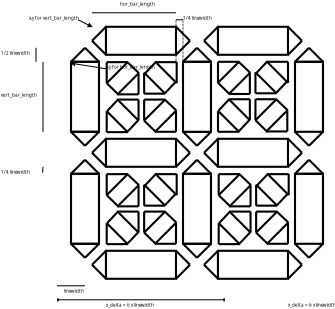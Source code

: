 <?xml version="1.0" encoding="UTF-8"?>
<dia:diagram xmlns:dia="http://www.lysator.liu.se/~alla/dia/">
  <dia:layer name="Achtergrond" visible="true" active="true">
    <dia:object type="Standard - Line" version="0" id="O0">
      <dia:attribute name="obj_pos">
        <dia:point val="7,37"/>
      </dia:attribute>
      <dia:attribute name="obj_bb">
        <dia:rectangle val="6.95,36.95;11.05,37.05"/>
      </dia:attribute>
      <dia:attribute name="conn_endpoints">
        <dia:point val="7,37"/>
        <dia:point val="11,37"/>
      </dia:attribute>
      <dia:attribute name="numcp">
        <dia:int val="1"/>
      </dia:attribute>
    </dia:object>
    <dia:object type="Standard - Line" version="0" id="O1">
      <dia:attribute name="obj_pos">
        <dia:point val="5,5"/>
      </dia:attribute>
      <dia:attribute name="obj_bb">
        <dia:rectangle val="4.95,4.95;5.05,15.05"/>
      </dia:attribute>
      <dia:attribute name="conn_endpoints">
        <dia:point val="5,5"/>
        <dia:point val="5,15"/>
      </dia:attribute>
      <dia:attribute name="numcp">
        <dia:int val="1"/>
      </dia:attribute>
    </dia:object>
    <dia:object type="Standard - Line" version="0" id="O2">
      <dia:attribute name="obj_pos">
        <dia:point val="4,3"/>
      </dia:attribute>
      <dia:attribute name="obj_bb">
        <dia:rectangle val="3.95,2.95;4.05,5.05"/>
      </dia:attribute>
      <dia:attribute name="conn_endpoints">
        <dia:point val="4,3"/>
        <dia:point val="4,5"/>
      </dia:attribute>
      <dia:attribute name="numcp">
        <dia:int val="1"/>
      </dia:attribute>
    </dia:object>
    <dia:object type="Standard - Line" version="0" id="O3">
      <dia:attribute name="obj_pos">
        <dia:point val="24,4"/>
      </dia:attribute>
      <dia:attribute name="obj_bb">
        <dia:rectangle val="23.95,-0.05;24.05,4.05"/>
      </dia:attribute>
      <dia:attribute name="conn_endpoints">
        <dia:point val="24,4"/>
        <dia:point val="24,0"/>
      </dia:attribute>
      <dia:attribute name="numcp">
        <dia:int val="1"/>
      </dia:attribute>
    </dia:object>
    <dia:object type="Standard - Line" version="0" id="O4">
      <dia:attribute name="obj_pos">
        <dia:point val="12,-2"/>
      </dia:attribute>
      <dia:attribute name="obj_bb">
        <dia:rectangle val="11.95,-2.05;24.05,-1.95"/>
      </dia:attribute>
      <dia:attribute name="conn_endpoints">
        <dia:point val="12,-2"/>
        <dia:point val="24,-2"/>
      </dia:attribute>
      <dia:attribute name="numcp">
        <dia:int val="1"/>
      </dia:attribute>
    </dia:object>
    <dia:object type="Standard - Text" version="1" id="O5">
      <dia:attribute name="obj_pos">
        <dia:point val="16,-3"/>
      </dia:attribute>
      <dia:attribute name="obj_bb">
        <dia:rectangle val="16,-3.595;20.802,-2.848"/>
      </dia:attribute>
      <dia:attribute name="text">
        <dia:composite type="text">
          <dia:attribute name="string">
            <dia:string>#hor_bar_length#</dia:string>
          </dia:attribute>
          <dia:attribute name="font">
            <dia:font family="sans" style="0" name="Helvetica"/>
          </dia:attribute>
          <dia:attribute name="height">
            <dia:real val="0.8"/>
          </dia:attribute>
          <dia:attribute name="pos">
            <dia:point val="16,-3"/>
          </dia:attribute>
          <dia:attribute name="color">
            <dia:color val="#000000"/>
          </dia:attribute>
          <dia:attribute name="alignment">
            <dia:enum val="0"/>
          </dia:attribute>
        </dia:composite>
      </dia:attribute>
      <dia:attribute name="valign">
        <dia:enum val="3"/>
      </dia:attribute>
    </dia:object>
    <dia:object type="Standard - Text" version="1" id="O6">
      <dia:attribute name="obj_pos">
        <dia:point val="-1,10"/>
      </dia:attribute>
      <dia:attribute name="obj_bb">
        <dia:rectangle val="-1,9.405;4.03,10.152"/>
      </dia:attribute>
      <dia:attribute name="text">
        <dia:composite type="text">
          <dia:attribute name="string">
            <dia:string>#vert_bar_length#</dia:string>
          </dia:attribute>
          <dia:attribute name="font">
            <dia:font family="sans" style="0" name="Helvetica"/>
          </dia:attribute>
          <dia:attribute name="height">
            <dia:real val="0.8"/>
          </dia:attribute>
          <dia:attribute name="pos">
            <dia:point val="-1,10"/>
          </dia:attribute>
          <dia:attribute name="color">
            <dia:color val="#000000"/>
          </dia:attribute>
          <dia:attribute name="alignment">
            <dia:enum val="0"/>
          </dia:attribute>
        </dia:composite>
      </dia:attribute>
      <dia:attribute name="valign">
        <dia:enum val="3"/>
      </dia:attribute>
    </dia:object>
    <dia:object type="Standard - Text" version="1" id="O7">
      <dia:attribute name="obj_pos">
        <dia:point val="8,38"/>
      </dia:attribute>
      <dia:attribute name="obj_bb">
        <dia:rectangle val="8,37.405;10.918,38.153"/>
      </dia:attribute>
      <dia:attribute name="text">
        <dia:composite type="text">
          <dia:attribute name="string">
            <dia:string>#linewidth#</dia:string>
          </dia:attribute>
          <dia:attribute name="font">
            <dia:font family="sans" style="0" name="Helvetica"/>
          </dia:attribute>
          <dia:attribute name="height">
            <dia:real val="0.8"/>
          </dia:attribute>
          <dia:attribute name="pos">
            <dia:point val="8,38"/>
          </dia:attribute>
          <dia:attribute name="color">
            <dia:color val="#000000"/>
          </dia:attribute>
          <dia:attribute name="alignment">
            <dia:enum val="0"/>
          </dia:attribute>
        </dia:composite>
      </dia:attribute>
      <dia:attribute name="valign">
        <dia:enum val="3"/>
      </dia:attribute>
    </dia:object>
    <dia:object type="Standard - Text" version="1" id="O8">
      <dia:attribute name="obj_pos">
        <dia:point val="-1,4"/>
      </dia:attribute>
      <dia:attribute name="obj_bb">
        <dia:rectangle val="-1,3.405;3.15,4.152"/>
      </dia:attribute>
      <dia:attribute name="text">
        <dia:composite type="text">
          <dia:attribute name="string">
            <dia:string>#1/2 linewidth#</dia:string>
          </dia:attribute>
          <dia:attribute name="font">
            <dia:font family="sans" style="0" name="Helvetica"/>
          </dia:attribute>
          <dia:attribute name="height">
            <dia:real val="0.8"/>
          </dia:attribute>
          <dia:attribute name="pos">
            <dia:point val="-1,4"/>
          </dia:attribute>
          <dia:attribute name="color">
            <dia:color val="#000000"/>
          </dia:attribute>
          <dia:attribute name="alignment">
            <dia:enum val="0"/>
          </dia:attribute>
        </dia:composite>
      </dia:attribute>
      <dia:attribute name="valign">
        <dia:enum val="3"/>
      </dia:attribute>
    </dia:object>
    <dia:object type="Standard - Text" version="1" id="O9">
      <dia:attribute name="obj_pos">
        <dia:point val="14,6"/>
      </dia:attribute>
      <dia:attribute name="obj_bb">
        <dia:rectangle val="14,5.405;21.05,6.152"/>
      </dia:attribute>
      <dia:attribute name="text">
        <dia:composite type="text">
          <dia:attribute name="string">
            <dia:string>#x,y for hor_bar_length#</dia:string>
          </dia:attribute>
          <dia:attribute name="font">
            <dia:font family="sans" style="0" name="Helvetica"/>
          </dia:attribute>
          <dia:attribute name="height">
            <dia:real val="0.8"/>
          </dia:attribute>
          <dia:attribute name="pos">
            <dia:point val="14,6"/>
          </dia:attribute>
          <dia:attribute name="color">
            <dia:color val="#000000"/>
          </dia:attribute>
          <dia:attribute name="alignment">
            <dia:enum val="0"/>
          </dia:attribute>
        </dia:composite>
      </dia:attribute>
      <dia:attribute name="valign">
        <dia:enum val="3"/>
      </dia:attribute>
    </dia:object>
    <dia:object type="Standard - Text" version="1" id="O10">
      <dia:attribute name="obj_pos">
        <dia:point val="3,-1"/>
      </dia:attribute>
      <dia:attribute name="obj_bb">
        <dia:rectangle val="3,-1.595;10.277,-0.848"/>
      </dia:attribute>
      <dia:attribute name="text">
        <dia:composite type="text">
          <dia:attribute name="string">
            <dia:string>#x,y for vert_bar_length#</dia:string>
          </dia:attribute>
          <dia:attribute name="font">
            <dia:font family="sans" style="0" name="Helvetica"/>
          </dia:attribute>
          <dia:attribute name="height">
            <dia:real val="0.8"/>
          </dia:attribute>
          <dia:attribute name="pos">
            <dia:point val="3,-1"/>
          </dia:attribute>
          <dia:attribute name="color">
            <dia:color val="#000000"/>
          </dia:attribute>
          <dia:attribute name="alignment">
            <dia:enum val="0"/>
          </dia:attribute>
        </dia:composite>
      </dia:attribute>
      <dia:attribute name="valign">
        <dia:enum val="3"/>
      </dia:attribute>
    </dia:object>
    <dia:object type="Standard - Line" version="0" id="O11">
      <dia:attribute name="obj_pos">
        <dia:point val="10,-1"/>
      </dia:attribute>
      <dia:attribute name="obj_bb">
        <dia:rectangle val="9.933,-1.067;12.1,0.07"/>
      </dia:attribute>
      <dia:attribute name="conn_endpoints">
        <dia:point val="10,-1"/>
        <dia:point val="12,0"/>
      </dia:attribute>
      <dia:attribute name="numcp">
        <dia:int val="1"/>
      </dia:attribute>
      <dia:attribute name="end_arrow">
        <dia:enum val="3"/>
      </dia:attribute>
      <dia:attribute name="end_arrow_length">
        <dia:real val="0.5"/>
      </dia:attribute>
      <dia:attribute name="end_arrow_width">
        <dia:real val="0.5"/>
      </dia:attribute>
    </dia:object>
    <dia:object type="Standard - Line" version="0" id="O12">
      <dia:attribute name="obj_pos">
        <dia:point val="5,20"/>
      </dia:attribute>
      <dia:attribute name="obj_bb">
        <dia:rectangle val="4.886,19.947;5.053,20.878"/>
      </dia:attribute>
      <dia:attribute name="conn_endpoints">
        <dia:point val="5,20"/>
        <dia:point val="4.94,20.825"/>
      </dia:attribute>
      <dia:attribute name="numcp">
        <dia:int val="1"/>
      </dia:attribute>
    </dia:object>
    <dia:object type="Standard - Text" version="1" id="O13">
      <dia:attribute name="obj_pos">
        <dia:point val="-1,21"/>
      </dia:attribute>
      <dia:attribute name="obj_bb">
        <dia:rectangle val="-1,20.405;3.15,21.152"/>
      </dia:attribute>
      <dia:attribute name="text">
        <dia:composite type="text">
          <dia:attribute name="string">
            <dia:string>#1/4 linewidth#</dia:string>
          </dia:attribute>
          <dia:attribute name="font">
            <dia:font family="sans" style="0" name="Helvetica"/>
          </dia:attribute>
          <dia:attribute name="height">
            <dia:real val="0.8"/>
          </dia:attribute>
          <dia:attribute name="pos">
            <dia:point val="-1,21"/>
          </dia:attribute>
          <dia:attribute name="color">
            <dia:color val="#000000"/>
          </dia:attribute>
          <dia:attribute name="alignment">
            <dia:enum val="0"/>
          </dia:attribute>
        </dia:composite>
      </dia:attribute>
      <dia:attribute name="valign">
        <dia:enum val="3"/>
      </dia:attribute>
    </dia:object>
    <dia:object type="Standard - Line" version="0" id="O14">
      <dia:attribute name="obj_pos">
        <dia:point val="24,-1"/>
      </dia:attribute>
      <dia:attribute name="obj_bb">
        <dia:rectangle val="23.95,-1.05;25.05,-0.95"/>
      </dia:attribute>
      <dia:attribute name="conn_endpoints">
        <dia:point val="24,-1"/>
        <dia:point val="25,-1"/>
      </dia:attribute>
      <dia:attribute name="numcp">
        <dia:int val="1"/>
      </dia:attribute>
    </dia:object>
    <dia:object type="Standard - Text" version="1" id="O15">
      <dia:attribute name="obj_pos">
        <dia:point val="25,-1"/>
      </dia:attribute>
      <dia:attribute name="obj_bb">
        <dia:rectangle val="25,-1.595;29.15,-0.848"/>
      </dia:attribute>
      <dia:attribute name="text">
        <dia:composite type="text">
          <dia:attribute name="string">
            <dia:string>#1/4 linewidth#</dia:string>
          </dia:attribute>
          <dia:attribute name="font">
            <dia:font family="sans" style="0" name="Helvetica"/>
          </dia:attribute>
          <dia:attribute name="height">
            <dia:real val="0.8"/>
          </dia:attribute>
          <dia:attribute name="pos">
            <dia:point val="25,-1"/>
          </dia:attribute>
          <dia:attribute name="color">
            <dia:color val="#000000"/>
          </dia:attribute>
          <dia:attribute name="alignment">
            <dia:enum val="0"/>
          </dia:attribute>
        </dia:composite>
      </dia:attribute>
      <dia:attribute name="valign">
        <dia:enum val="3"/>
      </dia:attribute>
    </dia:object>
    <dia:object type="Standard - Line" version="0" id="O16">
      <dia:attribute name="obj_pos">
        <dia:point val="7,39"/>
      </dia:attribute>
      <dia:attribute name="obj_bb">
        <dia:rectangle val="6.929,38.679;31.071,39.321"/>
      </dia:attribute>
      <dia:attribute name="conn_endpoints">
        <dia:point val="7,39"/>
        <dia:point val="31,39"/>
      </dia:attribute>
      <dia:attribute name="numcp">
        <dia:int val="1"/>
      </dia:attribute>
      <dia:attribute name="start_arrow">
        <dia:enum val="13"/>
      </dia:attribute>
      <dia:attribute name="start_arrow_length">
        <dia:real val="0.5"/>
      </dia:attribute>
      <dia:attribute name="start_arrow_width">
        <dia:real val="0.5"/>
      </dia:attribute>
      <dia:attribute name="end_arrow">
        <dia:enum val="13"/>
      </dia:attribute>
      <dia:attribute name="end_arrow_length">
        <dia:real val="0.5"/>
      </dia:attribute>
      <dia:attribute name="end_arrow_width">
        <dia:real val="0.5"/>
      </dia:attribute>
    </dia:object>
    <dia:object type="Standard - Text" version="1" id="O17">
      <dia:attribute name="obj_pos">
        <dia:point val="14,40"/>
      </dia:attribute>
      <dia:attribute name="obj_bb">
        <dia:rectangle val="14,39.405;21.375,40.153"/>
      </dia:attribute>
      <dia:attribute name="text">
        <dia:composite type="text">
          <dia:attribute name="string">
            <dia:string>#x_delta = 6 x linewidth#</dia:string>
          </dia:attribute>
          <dia:attribute name="font">
            <dia:font family="sans" style="0" name="Helvetica"/>
          </dia:attribute>
          <dia:attribute name="height">
            <dia:real val="0.8"/>
          </dia:attribute>
          <dia:attribute name="pos">
            <dia:point val="14,40"/>
          </dia:attribute>
          <dia:attribute name="color">
            <dia:color val="#000000"/>
          </dia:attribute>
          <dia:attribute name="alignment">
            <dia:enum val="0"/>
          </dia:attribute>
        </dia:composite>
      </dia:attribute>
      <dia:attribute name="valign">
        <dia:enum val="3"/>
      </dia:attribute>
    </dia:object>
    <dia:object type="Standard - Text" version="1" id="O18">
      <dia:attribute name="obj_pos">
        <dia:point val="14,40"/>
      </dia:attribute>
      <dia:attribute name="obj_bb">
        <dia:rectangle val="14,39.405;14,40.153"/>
      </dia:attribute>
      <dia:attribute name="text">
        <dia:composite type="text">
          <dia:attribute name="string">
            <dia:string>##</dia:string>
          </dia:attribute>
          <dia:attribute name="font">
            <dia:font family="sans" style="0" name="Helvetica"/>
          </dia:attribute>
          <dia:attribute name="height">
            <dia:real val="0.8"/>
          </dia:attribute>
          <dia:attribute name="pos">
            <dia:point val="14,40"/>
          </dia:attribute>
          <dia:attribute name="color">
            <dia:color val="#000000"/>
          </dia:attribute>
          <dia:attribute name="alignment">
            <dia:enum val="0"/>
          </dia:attribute>
        </dia:composite>
      </dia:attribute>
      <dia:attribute name="valign">
        <dia:enum val="3"/>
      </dia:attribute>
    </dia:object>
    <dia:object type="Standard - Text" version="1" id="O19">
      <dia:attribute name="obj_pos">
        <dia:point val="18,40"/>
      </dia:attribute>
      <dia:attribute name="obj_bb">
        <dia:rectangle val="18,39.405;18,40.153"/>
      </dia:attribute>
      <dia:attribute name="text">
        <dia:composite type="text">
          <dia:attribute name="string">
            <dia:string>##</dia:string>
          </dia:attribute>
          <dia:attribute name="font">
            <dia:font family="sans" style="0" name="Helvetica"/>
          </dia:attribute>
          <dia:attribute name="height">
            <dia:real val="0.8"/>
          </dia:attribute>
          <dia:attribute name="pos">
            <dia:point val="18,40"/>
          </dia:attribute>
          <dia:attribute name="color">
            <dia:color val="#000000"/>
          </dia:attribute>
          <dia:attribute name="alignment">
            <dia:enum val="0"/>
          </dia:attribute>
        </dia:composite>
      </dia:attribute>
      <dia:attribute name="valign">
        <dia:enum val="3"/>
      </dia:attribute>
    </dia:object>
    <dia:object type="Standard - Line" version="0" id="O20">
      <dia:attribute name="obj_pos">
        <dia:point val="25,-1"/>
      </dia:attribute>
      <dia:attribute name="obj_bb">
        <dia:rectangle val="24.95,-1.05;25.05,5.05"/>
      </dia:attribute>
      <dia:attribute name="conn_endpoints">
        <dia:point val="25,-1"/>
        <dia:point val="25,5"/>
      </dia:attribute>
      <dia:attribute name="numcp">
        <dia:int val="1"/>
      </dia:attribute>
      <dia:attribute name="line_style">
        <dia:enum val="4"/>
      </dia:attribute>
    </dia:object>
    <dia:object type="Standard - Line" version="0" id="O21">
      <dia:attribute name="obj_pos">
        <dia:point val="4,3"/>
      </dia:attribute>
      <dia:attribute name="obj_bb">
        <dia:rectangle val="4,3;4,3"/>
      </dia:attribute>
      <dia:attribute name="conn_endpoints">
        <dia:point val="4,3"/>
        <dia:point val="4,3"/>
      </dia:attribute>
      <dia:attribute name="numcp">
        <dia:int val="1"/>
      </dia:attribute>
      <dia:attribute name="line_style">
        <dia:enum val="4"/>
      </dia:attribute>
    </dia:object>
    <dia:group>
      <dia:object type="Standard - Text" version="1" id="O22">
        <dia:attribute name="obj_pos">
          <dia:point val="11,10"/>
        </dia:attribute>
        <dia:attribute name="obj_bb">
          <dia:rectangle val="11,9.405;11,10.152"/>
        </dia:attribute>
        <dia:attribute name="text">
          <dia:composite type="text">
            <dia:attribute name="string">
              <dia:string>##</dia:string>
            </dia:attribute>
            <dia:attribute name="font">
              <dia:font family="sans" style="0" name="Helvetica"/>
            </dia:attribute>
            <dia:attribute name="height">
              <dia:real val="0.8"/>
            </dia:attribute>
            <dia:attribute name="pos">
              <dia:point val="11,10"/>
            </dia:attribute>
            <dia:attribute name="color">
              <dia:color val="#000000"/>
            </dia:attribute>
            <dia:attribute name="alignment">
              <dia:enum val="0"/>
            </dia:attribute>
          </dia:composite>
        </dia:attribute>
        <dia:attribute name="valign">
          <dia:enum val="3"/>
        </dia:attribute>
        <dia:connections>
          <dia:connection handle="0" to="O23" connection="16"/>
        </dia:connections>
      </dia:object>
      <dia:object type="Flowchart - Box" version="0" id="O23">
        <dia:attribute name="obj_pos">
          <dia:point val="9,5"/>
        </dia:attribute>
        <dia:attribute name="obj_bb">
          <dia:rectangle val="8.85,4.85;13.15,15.15"/>
        </dia:attribute>
        <dia:attribute name="elem_corner">
          <dia:point val="9,5"/>
        </dia:attribute>
        <dia:attribute name="elem_width">
          <dia:real val="4"/>
        </dia:attribute>
        <dia:attribute name="elem_height">
          <dia:real val="10"/>
        </dia:attribute>
        <dia:attribute name="border_width">
          <dia:real val="0.3"/>
        </dia:attribute>
        <dia:attribute name="show_background">
          <dia:boolean val="true"/>
        </dia:attribute>
        <dia:attribute name="padding">
          <dia:real val="0.5"/>
        </dia:attribute>
        <dia:attribute name="text">
          <dia:composite type="text">
            <dia:attribute name="string">
              <dia:string>##</dia:string>
            </dia:attribute>
            <dia:attribute name="font">
              <dia:font family="sans" style="0" name="Helvetica"/>
            </dia:attribute>
            <dia:attribute name="height">
              <dia:real val="0.8"/>
            </dia:attribute>
            <dia:attribute name="pos">
              <dia:point val="11,10.195"/>
            </dia:attribute>
            <dia:attribute name="color">
              <dia:color val="#000000"/>
            </dia:attribute>
            <dia:attribute name="alignment">
              <dia:enum val="1"/>
            </dia:attribute>
          </dia:composite>
        </dia:attribute>
      </dia:object>
      <dia:object type="Standard - Line" version="0" id="O24">
        <dia:attribute name="obj_pos">
          <dia:point val="14,6"/>
        </dia:attribute>
        <dia:attribute name="obj_bb">
          <dia:rectangle val="8.89,4.96;14.057,6.057"/>
        </dia:attribute>
        <dia:attribute name="conn_endpoints">
          <dia:point val="14,6"/>
          <dia:point val="9,5.2"/>
        </dia:attribute>
        <dia:attribute name="numcp">
          <dia:int val="1"/>
        </dia:attribute>
        <dia:attribute name="end_arrow">
          <dia:enum val="3"/>
        </dia:attribute>
        <dia:attribute name="end_arrow_length">
          <dia:real val="0.5"/>
        </dia:attribute>
        <dia:attribute name="end_arrow_width">
          <dia:real val="0.5"/>
        </dia:attribute>
      </dia:object>
      <dia:group>
        <dia:object type="Standard - Line" version="0" id="O25">
          <dia:attribute name="obj_pos">
            <dia:point val="9,5"/>
          </dia:attribute>
          <dia:attribute name="obj_bb">
            <dia:rectangle val="8.788,2.788;11.212,5.212"/>
          </dia:attribute>
          <dia:attribute name="conn_endpoints">
            <dia:point val="9,5"/>
            <dia:point val="11,3"/>
          </dia:attribute>
          <dia:attribute name="numcp">
            <dia:int val="1"/>
          </dia:attribute>
          <dia:attribute name="line_width">
            <dia:real val="0.3"/>
          </dia:attribute>
        </dia:object>
        <dia:object type="Standard - Line" version="0" id="O26">
          <dia:attribute name="obj_pos">
            <dia:point val="13,5"/>
          </dia:attribute>
          <dia:attribute name="obj_bb">
            <dia:rectangle val="10.788,2.788;13.212,5.212"/>
          </dia:attribute>
          <dia:attribute name="conn_endpoints">
            <dia:point val="13,5"/>
            <dia:point val="11,3"/>
          </dia:attribute>
          <dia:attribute name="numcp">
            <dia:int val="1"/>
          </dia:attribute>
          <dia:attribute name="line_width">
            <dia:real val="0.3"/>
          </dia:attribute>
        </dia:object>
        <dia:object type="Standard - Line" version="0" id="O27">
          <dia:attribute name="obj_pos">
            <dia:point val="9,5"/>
          </dia:attribute>
          <dia:attribute name="obj_bb">
            <dia:rectangle val="8.85,4.85;13.15,5.15"/>
          </dia:attribute>
          <dia:attribute name="conn_endpoints">
            <dia:point val="9,5"/>
            <dia:point val="13,5"/>
          </dia:attribute>
          <dia:attribute name="numcp">
            <dia:int val="1"/>
          </dia:attribute>
          <dia:attribute name="line_width">
            <dia:real val="0.3"/>
          </dia:attribute>
        </dia:object>
      </dia:group>
      <dia:object type="Standard - Line" version="0" id="O28">
        <dia:attribute name="obj_pos">
          <dia:point val="9,15"/>
        </dia:attribute>
        <dia:attribute name="obj_bb">
          <dia:rectangle val="8.788,14.788;11.212,17.212"/>
        </dia:attribute>
        <dia:attribute name="conn_endpoints">
          <dia:point val="9,15"/>
          <dia:point val="11,17"/>
        </dia:attribute>
        <dia:attribute name="numcp">
          <dia:int val="1"/>
        </dia:attribute>
        <dia:attribute name="line_width">
          <dia:real val="0.3"/>
        </dia:attribute>
        <dia:connections>
          <dia:connection handle="0" to="O23" connection="11"/>
        </dia:connections>
      </dia:object>
      <dia:object type="Standard - Line" version="0" id="O29">
        <dia:attribute name="obj_pos">
          <dia:point val="11,17"/>
        </dia:attribute>
        <dia:attribute name="obj_bb">
          <dia:rectangle val="10.788,14.788;13.212,17.212"/>
        </dia:attribute>
        <dia:attribute name="conn_endpoints">
          <dia:point val="11,17"/>
          <dia:point val="13,15"/>
        </dia:attribute>
        <dia:attribute name="numcp">
          <dia:int val="1"/>
        </dia:attribute>
        <dia:attribute name="line_width">
          <dia:real val="0.3"/>
        </dia:attribute>
        <dia:connections>
          <dia:connection handle="1" to="O23" connection="15"/>
        </dia:connections>
      </dia:object>
      <dia:object type="Standard - Line" version="0" id="O30">
        <dia:attribute name="obj_pos">
          <dia:point val="13,15"/>
        </dia:attribute>
        <dia:attribute name="obj_bb">
          <dia:rectangle val="8.85,14.85;13.15,15.15"/>
        </dia:attribute>
        <dia:attribute name="conn_endpoints">
          <dia:point val="13,15"/>
          <dia:point val="9,15"/>
        </dia:attribute>
        <dia:attribute name="numcp">
          <dia:int val="1"/>
        </dia:attribute>
        <dia:attribute name="line_width">
          <dia:real val="0.3"/>
        </dia:attribute>
        <dia:connections>
          <dia:connection handle="0" to="O23" connection="15"/>
          <dia:connection handle="1" to="O23" connection="11"/>
        </dia:connections>
      </dia:object>
    </dia:group>
    <dia:object type="Standard - Text" version="1" id="O31">
      <dia:attribute name="obj_pos">
        <dia:point val="27,10"/>
      </dia:attribute>
      <dia:attribute name="obj_bb">
        <dia:rectangle val="27,9.405;27,10.152"/>
      </dia:attribute>
      <dia:attribute name="text">
        <dia:composite type="text">
          <dia:attribute name="string">
            <dia:string>##</dia:string>
          </dia:attribute>
          <dia:attribute name="font">
            <dia:font family="sans" style="0" name="Helvetica"/>
          </dia:attribute>
          <dia:attribute name="height">
            <dia:real val="0.8"/>
          </dia:attribute>
          <dia:attribute name="pos">
            <dia:point val="27,10"/>
          </dia:attribute>
          <dia:attribute name="color">
            <dia:color val="#000000"/>
          </dia:attribute>
          <dia:attribute name="alignment">
            <dia:enum val="0"/>
          </dia:attribute>
        </dia:composite>
      </dia:attribute>
      <dia:attribute name="valign">
        <dia:enum val="3"/>
      </dia:attribute>
      <dia:connections>
        <dia:connection handle="0" to="O51" connection="16"/>
      </dia:connections>
    </dia:object>
    <dia:object type="Standard - Line" version="0" id="O32">
      <dia:attribute name="obj_pos">
        <dia:point val="29,15"/>
      </dia:attribute>
      <dia:attribute name="obj_bb">
        <dia:rectangle val="24.85,14.85;29.15,15.15"/>
      </dia:attribute>
      <dia:attribute name="conn_endpoints">
        <dia:point val="29,15"/>
        <dia:point val="25,15"/>
      </dia:attribute>
      <dia:attribute name="numcp">
        <dia:int val="1"/>
      </dia:attribute>
      <dia:attribute name="line_width">
        <dia:real val="0.3"/>
      </dia:attribute>
      <dia:connections>
        <dia:connection handle="0" to="O51" connection="15"/>
        <dia:connection handle="1" to="O51" connection="11"/>
      </dia:connections>
    </dia:object>
    <dia:object type="Standard - Text" version="1" id="O33">
      <dia:attribute name="obj_pos">
        <dia:point val="27,26"/>
      </dia:attribute>
      <dia:attribute name="obj_bb">
        <dia:rectangle val="27,25.405;27,26.152"/>
      </dia:attribute>
      <dia:attribute name="text">
        <dia:composite type="text">
          <dia:attribute name="string">
            <dia:string>##</dia:string>
          </dia:attribute>
          <dia:attribute name="font">
            <dia:font family="sans" style="0" name="Helvetica"/>
          </dia:attribute>
          <dia:attribute name="height">
            <dia:real val="0.8"/>
          </dia:attribute>
          <dia:attribute name="pos">
            <dia:point val="27,26"/>
          </dia:attribute>
          <dia:attribute name="color">
            <dia:color val="#000000"/>
          </dia:attribute>
          <dia:attribute name="alignment">
            <dia:enum val="0"/>
          </dia:attribute>
        </dia:composite>
      </dia:attribute>
      <dia:attribute name="valign">
        <dia:enum val="3"/>
      </dia:attribute>
      <dia:connections>
        <dia:connection handle="0" to="O34" connection="16"/>
      </dia:connections>
    </dia:object>
    <dia:group>
      <dia:object type="Flowchart - Box" version="0" id="O34">
        <dia:attribute name="obj_pos">
          <dia:point val="25,21"/>
        </dia:attribute>
        <dia:attribute name="obj_bb">
          <dia:rectangle val="24.85,20.85;29.15,31.15"/>
        </dia:attribute>
        <dia:attribute name="elem_corner">
          <dia:point val="25,21"/>
        </dia:attribute>
        <dia:attribute name="elem_width">
          <dia:real val="4"/>
        </dia:attribute>
        <dia:attribute name="elem_height">
          <dia:real val="10"/>
        </dia:attribute>
        <dia:attribute name="border_width">
          <dia:real val="0.3"/>
        </dia:attribute>
        <dia:attribute name="show_background">
          <dia:boolean val="true"/>
        </dia:attribute>
        <dia:attribute name="padding">
          <dia:real val="0.5"/>
        </dia:attribute>
        <dia:attribute name="text">
          <dia:composite type="text">
            <dia:attribute name="string">
              <dia:string>##</dia:string>
            </dia:attribute>
            <dia:attribute name="font">
              <dia:font family="sans" style="0" name="Helvetica"/>
            </dia:attribute>
            <dia:attribute name="height">
              <dia:real val="0.8"/>
            </dia:attribute>
            <dia:attribute name="pos">
              <dia:point val="27,26.195"/>
            </dia:attribute>
            <dia:attribute name="color">
              <dia:color val="#000000"/>
            </dia:attribute>
            <dia:attribute name="alignment">
              <dia:enum val="1"/>
            </dia:attribute>
          </dia:composite>
        </dia:attribute>
      </dia:object>
      <dia:group>
        <dia:object type="Standard - Line" version="0" id="O35">
          <dia:attribute name="obj_pos">
            <dia:point val="25,21"/>
          </dia:attribute>
          <dia:attribute name="obj_bb">
            <dia:rectangle val="24.788,18.788;27.212,21.212"/>
          </dia:attribute>
          <dia:attribute name="conn_endpoints">
            <dia:point val="25,21"/>
            <dia:point val="27,19"/>
          </dia:attribute>
          <dia:attribute name="numcp">
            <dia:int val="1"/>
          </dia:attribute>
          <dia:attribute name="line_width">
            <dia:real val="0.3"/>
          </dia:attribute>
        </dia:object>
        <dia:object type="Standard - Line" version="0" id="O36">
          <dia:attribute name="obj_pos">
            <dia:point val="29,21"/>
          </dia:attribute>
          <dia:attribute name="obj_bb">
            <dia:rectangle val="26.788,18.788;29.212,21.212"/>
          </dia:attribute>
          <dia:attribute name="conn_endpoints">
            <dia:point val="29,21"/>
            <dia:point val="27,19"/>
          </dia:attribute>
          <dia:attribute name="numcp">
            <dia:int val="1"/>
          </dia:attribute>
          <dia:attribute name="line_width">
            <dia:real val="0.3"/>
          </dia:attribute>
        </dia:object>
        <dia:object type="Standard - Line" version="0" id="O37">
          <dia:attribute name="obj_pos">
            <dia:point val="25,21"/>
          </dia:attribute>
          <dia:attribute name="obj_bb">
            <dia:rectangle val="24.85,20.85;29.15,21.15"/>
          </dia:attribute>
          <dia:attribute name="conn_endpoints">
            <dia:point val="25,21"/>
            <dia:point val="29,21"/>
          </dia:attribute>
          <dia:attribute name="numcp">
            <dia:int val="1"/>
          </dia:attribute>
          <dia:attribute name="line_width">
            <dia:real val="0.3"/>
          </dia:attribute>
        </dia:object>
      </dia:group>
      <dia:object type="Standard - Line" version="0" id="O38">
        <dia:attribute name="obj_pos">
          <dia:point val="25,31"/>
        </dia:attribute>
        <dia:attribute name="obj_bb">
          <dia:rectangle val="24.788,30.788;27.212,33.212"/>
        </dia:attribute>
        <dia:attribute name="conn_endpoints">
          <dia:point val="25,31"/>
          <dia:point val="27,33"/>
        </dia:attribute>
        <dia:attribute name="numcp">
          <dia:int val="1"/>
        </dia:attribute>
        <dia:attribute name="line_width">
          <dia:real val="0.3"/>
        </dia:attribute>
        <dia:connections>
          <dia:connection handle="0" to="O34" connection="11"/>
        </dia:connections>
      </dia:object>
      <dia:object type="Standard - Line" version="0" id="O39">
        <dia:attribute name="obj_pos">
          <dia:point val="27,33"/>
        </dia:attribute>
        <dia:attribute name="obj_bb">
          <dia:rectangle val="26.788,30.788;29.212,33.212"/>
        </dia:attribute>
        <dia:attribute name="conn_endpoints">
          <dia:point val="27,33"/>
          <dia:point val="29,31"/>
        </dia:attribute>
        <dia:attribute name="numcp">
          <dia:int val="1"/>
        </dia:attribute>
        <dia:attribute name="line_width">
          <dia:real val="0.3"/>
        </dia:attribute>
        <dia:connections>
          <dia:connection handle="1" to="O34" connection="15"/>
        </dia:connections>
      </dia:object>
      <dia:object type="Standard - Line" version="0" id="O40">
        <dia:attribute name="obj_pos">
          <dia:point val="29,31"/>
        </dia:attribute>
        <dia:attribute name="obj_bb">
          <dia:rectangle val="24.85,30.85;29.15,31.15"/>
        </dia:attribute>
        <dia:attribute name="conn_endpoints">
          <dia:point val="29,31"/>
          <dia:point val="25,31"/>
        </dia:attribute>
        <dia:attribute name="numcp">
          <dia:int val="1"/>
        </dia:attribute>
        <dia:attribute name="line_width">
          <dia:real val="0.3"/>
        </dia:attribute>
        <dia:connections>
          <dia:connection handle="0" to="O34" connection="15"/>
          <dia:connection handle="1" to="O34" connection="11"/>
        </dia:connections>
      </dia:object>
    </dia:group>
    <dia:group>
      <dia:object type="Flowchart - Box" version="0" id="O41">
        <dia:attribute name="obj_pos">
          <dia:point val="9,21"/>
        </dia:attribute>
        <dia:attribute name="obj_bb">
          <dia:rectangle val="8.85,20.85;13.15,31.15"/>
        </dia:attribute>
        <dia:attribute name="elem_corner">
          <dia:point val="9,21"/>
        </dia:attribute>
        <dia:attribute name="elem_width">
          <dia:real val="4"/>
        </dia:attribute>
        <dia:attribute name="elem_height">
          <dia:real val="10"/>
        </dia:attribute>
        <dia:attribute name="border_width">
          <dia:real val="0.3"/>
        </dia:attribute>
        <dia:attribute name="show_background">
          <dia:boolean val="true"/>
        </dia:attribute>
        <dia:attribute name="padding">
          <dia:real val="0.5"/>
        </dia:attribute>
        <dia:attribute name="text">
          <dia:composite type="text">
            <dia:attribute name="string">
              <dia:string>##</dia:string>
            </dia:attribute>
            <dia:attribute name="font">
              <dia:font family="sans" style="0" name="Helvetica"/>
            </dia:attribute>
            <dia:attribute name="height">
              <dia:real val="0.8"/>
            </dia:attribute>
            <dia:attribute name="pos">
              <dia:point val="11,26.195"/>
            </dia:attribute>
            <dia:attribute name="color">
              <dia:color val="#000000"/>
            </dia:attribute>
            <dia:attribute name="alignment">
              <dia:enum val="1"/>
            </dia:attribute>
          </dia:composite>
        </dia:attribute>
      </dia:object>
      <dia:group>
        <dia:object type="Standard - Line" version="0" id="O42">
          <dia:attribute name="obj_pos">
            <dia:point val="9,21"/>
          </dia:attribute>
          <dia:attribute name="obj_bb">
            <dia:rectangle val="8.788,18.788;11.212,21.212"/>
          </dia:attribute>
          <dia:attribute name="conn_endpoints">
            <dia:point val="9,21"/>
            <dia:point val="11,19"/>
          </dia:attribute>
          <dia:attribute name="numcp">
            <dia:int val="1"/>
          </dia:attribute>
          <dia:attribute name="line_width">
            <dia:real val="0.3"/>
          </dia:attribute>
        </dia:object>
        <dia:object type="Standard - Line" version="0" id="O43">
          <dia:attribute name="obj_pos">
            <dia:point val="13,21"/>
          </dia:attribute>
          <dia:attribute name="obj_bb">
            <dia:rectangle val="10.788,18.788;13.212,21.212"/>
          </dia:attribute>
          <dia:attribute name="conn_endpoints">
            <dia:point val="13,21"/>
            <dia:point val="11,19"/>
          </dia:attribute>
          <dia:attribute name="numcp">
            <dia:int val="1"/>
          </dia:attribute>
          <dia:attribute name="line_width">
            <dia:real val="0.3"/>
          </dia:attribute>
        </dia:object>
        <dia:object type="Standard - Line" version="0" id="O44">
          <dia:attribute name="obj_pos">
            <dia:point val="9,21"/>
          </dia:attribute>
          <dia:attribute name="obj_bb">
            <dia:rectangle val="8.85,20.85;13.15,21.15"/>
          </dia:attribute>
          <dia:attribute name="conn_endpoints">
            <dia:point val="9,21"/>
            <dia:point val="13,21"/>
          </dia:attribute>
          <dia:attribute name="numcp">
            <dia:int val="1"/>
          </dia:attribute>
          <dia:attribute name="line_width">
            <dia:real val="0.3"/>
          </dia:attribute>
        </dia:object>
      </dia:group>
      <dia:object type="Standard - Line" version="0" id="O45">
        <dia:attribute name="obj_pos">
          <dia:point val="9,31"/>
        </dia:attribute>
        <dia:attribute name="obj_bb">
          <dia:rectangle val="8.788,30.788;11.212,33.212"/>
        </dia:attribute>
        <dia:attribute name="conn_endpoints">
          <dia:point val="9,31"/>
          <dia:point val="11,33"/>
        </dia:attribute>
        <dia:attribute name="numcp">
          <dia:int val="1"/>
        </dia:attribute>
        <dia:attribute name="line_width">
          <dia:real val="0.3"/>
        </dia:attribute>
        <dia:connections>
          <dia:connection handle="0" to="O41" connection="11"/>
        </dia:connections>
      </dia:object>
      <dia:object type="Standard - Line" version="0" id="O46">
        <dia:attribute name="obj_pos">
          <dia:point val="11,33"/>
        </dia:attribute>
        <dia:attribute name="obj_bb">
          <dia:rectangle val="10.788,30.788;13.212,33.212"/>
        </dia:attribute>
        <dia:attribute name="conn_endpoints">
          <dia:point val="11,33"/>
          <dia:point val="13,31"/>
        </dia:attribute>
        <dia:attribute name="numcp">
          <dia:int val="1"/>
        </dia:attribute>
        <dia:attribute name="line_width">
          <dia:real val="0.3"/>
        </dia:attribute>
        <dia:connections>
          <dia:connection handle="1" to="O41" connection="15"/>
        </dia:connections>
      </dia:object>
      <dia:object type="Standard - Line" version="0" id="O47">
        <dia:attribute name="obj_pos">
          <dia:point val="13,31"/>
        </dia:attribute>
        <dia:attribute name="obj_bb">
          <dia:rectangle val="8.85,30.85;13.15,31.15"/>
        </dia:attribute>
        <dia:attribute name="conn_endpoints">
          <dia:point val="13,31"/>
          <dia:point val="9,31"/>
        </dia:attribute>
        <dia:attribute name="numcp">
          <dia:int val="1"/>
        </dia:attribute>
        <dia:attribute name="line_width">
          <dia:real val="0.3"/>
        </dia:attribute>
        <dia:connections>
          <dia:connection handle="0" to="O41" connection="15"/>
          <dia:connection handle="1" to="O41" connection="11"/>
        </dia:connections>
      </dia:object>
    </dia:group>
    <dia:object type="Standard - Text" version="1" id="O48">
      <dia:attribute name="obj_pos">
        <dia:point val="19,40"/>
      </dia:attribute>
      <dia:attribute name="obj_bb">
        <dia:rectangle val="19,39.405;19,40.153"/>
      </dia:attribute>
      <dia:attribute name="text">
        <dia:composite type="text">
          <dia:attribute name="string">
            <dia:string>##</dia:string>
          </dia:attribute>
          <dia:attribute name="font">
            <dia:font family="sans" style="0" name="Helvetica"/>
          </dia:attribute>
          <dia:attribute name="height">
            <dia:real val="0.8"/>
          </dia:attribute>
          <dia:attribute name="pos">
            <dia:point val="19,40"/>
          </dia:attribute>
          <dia:attribute name="color">
            <dia:color val="#000000"/>
          </dia:attribute>
          <dia:attribute name="alignment">
            <dia:enum val="0"/>
          </dia:attribute>
        </dia:composite>
      </dia:attribute>
      <dia:attribute name="valign">
        <dia:enum val="3"/>
      </dia:attribute>
    </dia:object>
    <dia:object type="Standard - Text" version="1" id="O49">
      <dia:attribute name="obj_pos">
        <dia:point val="40,40"/>
      </dia:attribute>
      <dia:attribute name="obj_bb">
        <dia:rectangle val="40,39.405;47.375,40.153"/>
      </dia:attribute>
      <dia:attribute name="text">
        <dia:composite type="text">
          <dia:attribute name="string">
            <dia:string>#x_delta = 6 x linewidth#</dia:string>
          </dia:attribute>
          <dia:attribute name="font">
            <dia:font family="sans" style="0" name="Helvetica"/>
          </dia:attribute>
          <dia:attribute name="height">
            <dia:real val="0.8"/>
          </dia:attribute>
          <dia:attribute name="pos">
            <dia:point val="40,40"/>
          </dia:attribute>
          <dia:attribute name="color">
            <dia:color val="#000000"/>
          </dia:attribute>
          <dia:attribute name="alignment">
            <dia:enum val="0"/>
          </dia:attribute>
        </dia:composite>
      </dia:attribute>
      <dia:attribute name="valign">
        <dia:enum val="3"/>
      </dia:attribute>
    </dia:object>
    <dia:object type="Standard - Line" version="0" id="O50">
      <dia:attribute name="obj_pos">
        <dia:point val="24,-1"/>
      </dia:attribute>
      <dia:attribute name="obj_bb">
        <dia:rectangle val="23.95,-1.05;24.05,5.05"/>
      </dia:attribute>
      <dia:attribute name="conn_endpoints">
        <dia:point val="24,-1"/>
        <dia:point val="24,5"/>
      </dia:attribute>
      <dia:attribute name="numcp">
        <dia:int val="1"/>
      </dia:attribute>
      <dia:attribute name="line_style">
        <dia:enum val="4"/>
      </dia:attribute>
    </dia:object>
    <dia:group>
      <dia:object type="Flowchart - Box" version="0" id="O51">
        <dia:attribute name="obj_pos">
          <dia:point val="25,5"/>
        </dia:attribute>
        <dia:attribute name="obj_bb">
          <dia:rectangle val="24.85,4.85;29.15,15.15"/>
        </dia:attribute>
        <dia:attribute name="elem_corner">
          <dia:point val="25,5"/>
        </dia:attribute>
        <dia:attribute name="elem_width">
          <dia:real val="4"/>
        </dia:attribute>
        <dia:attribute name="elem_height">
          <dia:real val="10"/>
        </dia:attribute>
        <dia:attribute name="border_width">
          <dia:real val="0.3"/>
        </dia:attribute>
        <dia:attribute name="show_background">
          <dia:boolean val="true"/>
        </dia:attribute>
        <dia:attribute name="padding">
          <dia:real val="0.5"/>
        </dia:attribute>
        <dia:attribute name="text">
          <dia:composite type="text">
            <dia:attribute name="string">
              <dia:string>##</dia:string>
            </dia:attribute>
            <dia:attribute name="font">
              <dia:font family="sans" style="0" name="Helvetica"/>
            </dia:attribute>
            <dia:attribute name="height">
              <dia:real val="0.8"/>
            </dia:attribute>
            <dia:attribute name="pos">
              <dia:point val="27,10.195"/>
            </dia:attribute>
            <dia:attribute name="color">
              <dia:color val="#000000"/>
            </dia:attribute>
            <dia:attribute name="alignment">
              <dia:enum val="1"/>
            </dia:attribute>
          </dia:composite>
        </dia:attribute>
      </dia:object>
      <dia:group>
        <dia:object type="Standard - Line" version="0" id="O52">
          <dia:attribute name="obj_pos">
            <dia:point val="25,5"/>
          </dia:attribute>
          <dia:attribute name="obj_bb">
            <dia:rectangle val="24.788,2.788;27.212,5.212"/>
          </dia:attribute>
          <dia:attribute name="conn_endpoints">
            <dia:point val="25,5"/>
            <dia:point val="27,3"/>
          </dia:attribute>
          <dia:attribute name="numcp">
            <dia:int val="1"/>
          </dia:attribute>
          <dia:attribute name="line_width">
            <dia:real val="0.3"/>
          </dia:attribute>
        </dia:object>
        <dia:object type="Standard - Line" version="0" id="O53">
          <dia:attribute name="obj_pos">
            <dia:point val="29,5"/>
          </dia:attribute>
          <dia:attribute name="obj_bb">
            <dia:rectangle val="26.788,2.788;29.212,5.212"/>
          </dia:attribute>
          <dia:attribute name="conn_endpoints">
            <dia:point val="29,5"/>
            <dia:point val="27,3"/>
          </dia:attribute>
          <dia:attribute name="numcp">
            <dia:int val="1"/>
          </dia:attribute>
          <dia:attribute name="line_width">
            <dia:real val="0.3"/>
          </dia:attribute>
        </dia:object>
        <dia:object type="Standard - Line" version="0" id="O54">
          <dia:attribute name="obj_pos">
            <dia:point val="25,5"/>
          </dia:attribute>
          <dia:attribute name="obj_bb">
            <dia:rectangle val="24.85,4.85;29.15,5.15"/>
          </dia:attribute>
          <dia:attribute name="conn_endpoints">
            <dia:point val="25,5"/>
            <dia:point val="29,5"/>
          </dia:attribute>
          <dia:attribute name="numcp">
            <dia:int val="1"/>
          </dia:attribute>
          <dia:attribute name="line_width">
            <dia:real val="0.3"/>
          </dia:attribute>
        </dia:object>
      </dia:group>
      <dia:group>
        <dia:object type="Standard - Line" version="0" id="O55">
          <dia:attribute name="obj_pos">
            <dia:point val="25,15"/>
          </dia:attribute>
          <dia:attribute name="obj_bb">
            <dia:rectangle val="24.788,14.788;27.212,17.212"/>
          </dia:attribute>
          <dia:attribute name="conn_endpoints">
            <dia:point val="25,15"/>
            <dia:point val="27,17"/>
          </dia:attribute>
          <dia:attribute name="numcp">
            <dia:int val="1"/>
          </dia:attribute>
          <dia:attribute name="line_width">
            <dia:real val="0.3"/>
          </dia:attribute>
        </dia:object>
        <dia:object type="Standard - Line" version="0" id="O56">
          <dia:attribute name="obj_pos">
            <dia:point val="27,17"/>
          </dia:attribute>
          <dia:attribute name="obj_bb">
            <dia:rectangle val="26.788,14.788;29.212,17.212"/>
          </dia:attribute>
          <dia:attribute name="conn_endpoints">
            <dia:point val="27,17"/>
            <dia:point val="29,15"/>
          </dia:attribute>
          <dia:attribute name="numcp">
            <dia:int val="1"/>
          </dia:attribute>
          <dia:attribute name="line_width">
            <dia:real val="0.3"/>
          </dia:attribute>
        </dia:object>
      </dia:group>
    </dia:group>
    <dia:group>
      <dia:object type="Flowchart - Box" version="0" id="O57">
        <dia:attribute name="obj_pos">
          <dia:point val="41,5"/>
        </dia:attribute>
        <dia:attribute name="obj_bb">
          <dia:rectangle val="40.85,4.85;45.15,15.15"/>
        </dia:attribute>
        <dia:attribute name="elem_corner">
          <dia:point val="41,5"/>
        </dia:attribute>
        <dia:attribute name="elem_width">
          <dia:real val="4"/>
        </dia:attribute>
        <dia:attribute name="elem_height">
          <dia:real val="10"/>
        </dia:attribute>
        <dia:attribute name="border_width">
          <dia:real val="0.3"/>
        </dia:attribute>
        <dia:attribute name="show_background">
          <dia:boolean val="true"/>
        </dia:attribute>
        <dia:attribute name="padding">
          <dia:real val="0.5"/>
        </dia:attribute>
        <dia:attribute name="text">
          <dia:composite type="text">
            <dia:attribute name="string">
              <dia:string>##</dia:string>
            </dia:attribute>
            <dia:attribute name="font">
              <dia:font family="sans" style="0" name="Helvetica"/>
            </dia:attribute>
            <dia:attribute name="height">
              <dia:real val="0.8"/>
            </dia:attribute>
            <dia:attribute name="pos">
              <dia:point val="43,10.195"/>
            </dia:attribute>
            <dia:attribute name="color">
              <dia:color val="#000000"/>
            </dia:attribute>
            <dia:attribute name="alignment">
              <dia:enum val="1"/>
            </dia:attribute>
          </dia:composite>
        </dia:attribute>
      </dia:object>
      <dia:group>
        <dia:object type="Standard - Line" version="0" id="O58">
          <dia:attribute name="obj_pos">
            <dia:point val="41,5"/>
          </dia:attribute>
          <dia:attribute name="obj_bb">
            <dia:rectangle val="40.788,2.788;43.212,5.212"/>
          </dia:attribute>
          <dia:attribute name="conn_endpoints">
            <dia:point val="41,5"/>
            <dia:point val="43,3"/>
          </dia:attribute>
          <dia:attribute name="numcp">
            <dia:int val="1"/>
          </dia:attribute>
          <dia:attribute name="line_width">
            <dia:real val="0.3"/>
          </dia:attribute>
        </dia:object>
        <dia:object type="Standard - Line" version="0" id="O59">
          <dia:attribute name="obj_pos">
            <dia:point val="45,5"/>
          </dia:attribute>
          <dia:attribute name="obj_bb">
            <dia:rectangle val="42.788,2.788;45.212,5.212"/>
          </dia:attribute>
          <dia:attribute name="conn_endpoints">
            <dia:point val="45,5"/>
            <dia:point val="43,3"/>
          </dia:attribute>
          <dia:attribute name="numcp">
            <dia:int val="1"/>
          </dia:attribute>
          <dia:attribute name="line_width">
            <dia:real val="0.3"/>
          </dia:attribute>
        </dia:object>
        <dia:object type="Standard - Line" version="0" id="O60">
          <dia:attribute name="obj_pos">
            <dia:point val="41,5"/>
          </dia:attribute>
          <dia:attribute name="obj_bb">
            <dia:rectangle val="40.85,4.85;45.15,5.15"/>
          </dia:attribute>
          <dia:attribute name="conn_endpoints">
            <dia:point val="41,5"/>
            <dia:point val="45,5"/>
          </dia:attribute>
          <dia:attribute name="numcp">
            <dia:int val="1"/>
          </dia:attribute>
          <dia:attribute name="line_width">
            <dia:real val="0.3"/>
          </dia:attribute>
        </dia:object>
      </dia:group>
      <dia:group>
        <dia:object type="Standard - Line" version="0" id="O61">
          <dia:attribute name="obj_pos">
            <dia:point val="41,15"/>
          </dia:attribute>
          <dia:attribute name="obj_bb">
            <dia:rectangle val="40.788,14.788;43.212,17.212"/>
          </dia:attribute>
          <dia:attribute name="conn_endpoints">
            <dia:point val="41,15"/>
            <dia:point val="43,17"/>
          </dia:attribute>
          <dia:attribute name="numcp">
            <dia:int val="1"/>
          </dia:attribute>
          <dia:attribute name="line_width">
            <dia:real val="0.3"/>
          </dia:attribute>
        </dia:object>
        <dia:object type="Standard - Line" version="0" id="O62">
          <dia:attribute name="obj_pos">
            <dia:point val="43,17"/>
          </dia:attribute>
          <dia:attribute name="obj_bb">
            <dia:rectangle val="42.788,14.788;45.212,17.212"/>
          </dia:attribute>
          <dia:attribute name="conn_endpoints">
            <dia:point val="43,17"/>
            <dia:point val="45,15"/>
          </dia:attribute>
          <dia:attribute name="numcp">
            <dia:int val="1"/>
          </dia:attribute>
          <dia:attribute name="line_width">
            <dia:real val="0.3"/>
          </dia:attribute>
        </dia:object>
      </dia:group>
    </dia:group>
    <dia:group>
      <dia:object type="Flowchart - Box" version="0" id="O63">
        <dia:attribute name="obj_pos">
          <dia:point val="41,21"/>
        </dia:attribute>
        <dia:attribute name="obj_bb">
          <dia:rectangle val="40.85,20.85;45.15,31.15"/>
        </dia:attribute>
        <dia:attribute name="elem_corner">
          <dia:point val="41,21"/>
        </dia:attribute>
        <dia:attribute name="elem_width">
          <dia:real val="4"/>
        </dia:attribute>
        <dia:attribute name="elem_height">
          <dia:real val="10"/>
        </dia:attribute>
        <dia:attribute name="border_width">
          <dia:real val="0.3"/>
        </dia:attribute>
        <dia:attribute name="show_background">
          <dia:boolean val="true"/>
        </dia:attribute>
        <dia:attribute name="padding">
          <dia:real val="0.5"/>
        </dia:attribute>
        <dia:attribute name="text">
          <dia:composite type="text">
            <dia:attribute name="string">
              <dia:string>##</dia:string>
            </dia:attribute>
            <dia:attribute name="font">
              <dia:font family="sans" style="0" name="Helvetica"/>
            </dia:attribute>
            <dia:attribute name="height">
              <dia:real val="0.8"/>
            </dia:attribute>
            <dia:attribute name="pos">
              <dia:point val="43,26.195"/>
            </dia:attribute>
            <dia:attribute name="color">
              <dia:color val="#000000"/>
            </dia:attribute>
            <dia:attribute name="alignment">
              <dia:enum val="1"/>
            </dia:attribute>
          </dia:composite>
        </dia:attribute>
      </dia:object>
      <dia:group>
        <dia:object type="Standard - Line" version="0" id="O64">
          <dia:attribute name="obj_pos">
            <dia:point val="41,21"/>
          </dia:attribute>
          <dia:attribute name="obj_bb">
            <dia:rectangle val="40.788,18.788;43.212,21.212"/>
          </dia:attribute>
          <dia:attribute name="conn_endpoints">
            <dia:point val="41,21"/>
            <dia:point val="43,19"/>
          </dia:attribute>
          <dia:attribute name="numcp">
            <dia:int val="1"/>
          </dia:attribute>
          <dia:attribute name="line_width">
            <dia:real val="0.3"/>
          </dia:attribute>
        </dia:object>
        <dia:object type="Standard - Line" version="0" id="O65">
          <dia:attribute name="obj_pos">
            <dia:point val="45,21"/>
          </dia:attribute>
          <dia:attribute name="obj_bb">
            <dia:rectangle val="42.788,18.788;45.212,21.212"/>
          </dia:attribute>
          <dia:attribute name="conn_endpoints">
            <dia:point val="45,21"/>
            <dia:point val="43,19"/>
          </dia:attribute>
          <dia:attribute name="numcp">
            <dia:int val="1"/>
          </dia:attribute>
          <dia:attribute name="line_width">
            <dia:real val="0.3"/>
          </dia:attribute>
        </dia:object>
        <dia:object type="Standard - Line" version="0" id="O66">
          <dia:attribute name="obj_pos">
            <dia:point val="41,21"/>
          </dia:attribute>
          <dia:attribute name="obj_bb">
            <dia:rectangle val="40.85,20.85;45.15,21.15"/>
          </dia:attribute>
          <dia:attribute name="conn_endpoints">
            <dia:point val="41,21"/>
            <dia:point val="45,21"/>
          </dia:attribute>
          <dia:attribute name="numcp">
            <dia:int val="1"/>
          </dia:attribute>
          <dia:attribute name="line_width">
            <dia:real val="0.3"/>
          </dia:attribute>
        </dia:object>
      </dia:group>
      <dia:group>
        <dia:object type="Standard - Line" version="0" id="O67">
          <dia:attribute name="obj_pos">
            <dia:point val="41,31"/>
          </dia:attribute>
          <dia:attribute name="obj_bb">
            <dia:rectangle val="40.788,30.788;43.212,33.212"/>
          </dia:attribute>
          <dia:attribute name="conn_endpoints">
            <dia:point val="41,31"/>
            <dia:point val="43,33"/>
          </dia:attribute>
          <dia:attribute name="numcp">
            <dia:int val="1"/>
          </dia:attribute>
          <dia:attribute name="line_width">
            <dia:real val="0.3"/>
          </dia:attribute>
        </dia:object>
        <dia:object type="Standard - Line" version="0" id="O68">
          <dia:attribute name="obj_pos">
            <dia:point val="43,33"/>
          </dia:attribute>
          <dia:attribute name="obj_bb">
            <dia:rectangle val="42.788,30.788;45.212,33.212"/>
          </dia:attribute>
          <dia:attribute name="conn_endpoints">
            <dia:point val="43,33"/>
            <dia:point val="45,31"/>
          </dia:attribute>
          <dia:attribute name="numcp">
            <dia:int val="1"/>
          </dia:attribute>
          <dia:attribute name="line_width">
            <dia:real val="0.3"/>
          </dia:attribute>
        </dia:object>
      </dia:group>
    </dia:group>
    <dia:group>
      <dia:group>
        <dia:object type="Standard - Line" version="0" id="O69">
          <dia:attribute name="obj_pos">
            <dia:point val="28,2"/>
          </dia:attribute>
          <dia:attribute name="obj_bb">
            <dia:rectangle val="27.788,-0.212;30.212,2.212"/>
          </dia:attribute>
          <dia:attribute name="conn_endpoints">
            <dia:point val="28,2"/>
            <dia:point val="30,0"/>
          </dia:attribute>
          <dia:attribute name="numcp">
            <dia:int val="1"/>
          </dia:attribute>
          <dia:attribute name="line_width">
            <dia:real val="0.3"/>
          </dia:attribute>
        </dia:object>
        <dia:object type="Standard - Line" version="0" id="O70">
          <dia:attribute name="obj_pos">
            <dia:point val="28,2"/>
          </dia:attribute>
          <dia:attribute name="obj_bb">
            <dia:rectangle val="27.788,1.788;30.212,4.212"/>
          </dia:attribute>
          <dia:attribute name="conn_endpoints">
            <dia:point val="28,2"/>
            <dia:point val="30,4"/>
          </dia:attribute>
          <dia:attribute name="numcp">
            <dia:int val="1"/>
          </dia:attribute>
          <dia:attribute name="line_width">
            <dia:real val="0.3"/>
          </dia:attribute>
        </dia:object>
        <dia:object type="Standard - Line" version="0" id="O71">
          <dia:attribute name="obj_pos">
            <dia:point val="30,0"/>
          </dia:attribute>
          <dia:attribute name="obj_bb">
            <dia:rectangle val="29.85,-0.15;30.15,4.15"/>
          </dia:attribute>
          <dia:attribute name="conn_endpoints">
            <dia:point val="30,0"/>
            <dia:point val="30,4"/>
          </dia:attribute>
          <dia:attribute name="numcp">
            <dia:int val="1"/>
          </dia:attribute>
          <dia:attribute name="line_width">
            <dia:real val="0.3"/>
          </dia:attribute>
        </dia:object>
      </dia:group>
      <dia:object type="Flowchart - Box" version="0" id="O72">
        <dia:attribute name="obj_pos">
          <dia:point val="30,0"/>
        </dia:attribute>
        <dia:attribute name="obj_bb">
          <dia:rectangle val="29.85,-0.15;40.15,4.15"/>
        </dia:attribute>
        <dia:attribute name="elem_corner">
          <dia:point val="30,0"/>
        </dia:attribute>
        <dia:attribute name="elem_width">
          <dia:real val="10"/>
        </dia:attribute>
        <dia:attribute name="elem_height">
          <dia:real val="4"/>
        </dia:attribute>
        <dia:attribute name="border_width">
          <dia:real val="0.3"/>
        </dia:attribute>
        <dia:attribute name="show_background">
          <dia:boolean val="true"/>
        </dia:attribute>
        <dia:attribute name="padding">
          <dia:real val="0.5"/>
        </dia:attribute>
        <dia:attribute name="text">
          <dia:composite type="text">
            <dia:attribute name="string">
              <dia:string>##</dia:string>
            </dia:attribute>
            <dia:attribute name="font">
              <dia:font family="sans" style="0" name="Helvetica"/>
            </dia:attribute>
            <dia:attribute name="height">
              <dia:real val="0.8"/>
            </dia:attribute>
            <dia:attribute name="pos">
              <dia:point val="35,2.195"/>
            </dia:attribute>
            <dia:attribute name="color">
              <dia:color val="#000000"/>
            </dia:attribute>
            <dia:attribute name="alignment">
              <dia:enum val="1"/>
            </dia:attribute>
          </dia:composite>
        </dia:attribute>
      </dia:object>
      <dia:group>
        <dia:object type="Standard - Line" version="0" id="O73">
          <dia:attribute name="obj_pos">
            <dia:point val="40,4"/>
          </dia:attribute>
          <dia:attribute name="obj_bb">
            <dia:rectangle val="39.788,1.788;42.212,4.212"/>
          </dia:attribute>
          <dia:attribute name="conn_endpoints">
            <dia:point val="40,4"/>
            <dia:point val="42,2"/>
          </dia:attribute>
          <dia:attribute name="numcp">
            <dia:int val="1"/>
          </dia:attribute>
          <dia:attribute name="line_width">
            <dia:real val="0.3"/>
          </dia:attribute>
        </dia:object>
        <dia:object type="Standard - Line" version="0" id="O74">
          <dia:attribute name="obj_pos">
            <dia:point val="40,0"/>
          </dia:attribute>
          <dia:attribute name="obj_bb">
            <dia:rectangle val="39.788,-0.212;42.212,2.212"/>
          </dia:attribute>
          <dia:attribute name="conn_endpoints">
            <dia:point val="40,0"/>
            <dia:point val="42,2"/>
          </dia:attribute>
          <dia:attribute name="numcp">
            <dia:int val="1"/>
          </dia:attribute>
          <dia:attribute name="line_width">
            <dia:real val="0.3"/>
          </dia:attribute>
        </dia:object>
      </dia:group>
    </dia:group>
    <dia:group>
      <dia:group>
        <dia:object type="Standard - Line" version="0" id="O75">
          <dia:attribute name="obj_pos">
            <dia:point val="28,18"/>
          </dia:attribute>
          <dia:attribute name="obj_bb">
            <dia:rectangle val="27.788,15.788;30.212,18.212"/>
          </dia:attribute>
          <dia:attribute name="conn_endpoints">
            <dia:point val="28,18"/>
            <dia:point val="30,16"/>
          </dia:attribute>
          <dia:attribute name="numcp">
            <dia:int val="1"/>
          </dia:attribute>
          <dia:attribute name="line_width">
            <dia:real val="0.3"/>
          </dia:attribute>
        </dia:object>
        <dia:object type="Standard - Line" version="0" id="O76">
          <dia:attribute name="obj_pos">
            <dia:point val="28,18"/>
          </dia:attribute>
          <dia:attribute name="obj_bb">
            <dia:rectangle val="27.788,17.788;30.212,20.212"/>
          </dia:attribute>
          <dia:attribute name="conn_endpoints">
            <dia:point val="28,18"/>
            <dia:point val="30,20"/>
          </dia:attribute>
          <dia:attribute name="numcp">
            <dia:int val="1"/>
          </dia:attribute>
          <dia:attribute name="line_width">
            <dia:real val="0.3"/>
          </dia:attribute>
        </dia:object>
        <dia:object type="Standard - Line" version="0" id="O77">
          <dia:attribute name="obj_pos">
            <dia:point val="30,16"/>
          </dia:attribute>
          <dia:attribute name="obj_bb">
            <dia:rectangle val="29.85,15.85;30.15,20.15"/>
          </dia:attribute>
          <dia:attribute name="conn_endpoints">
            <dia:point val="30,16"/>
            <dia:point val="30,20"/>
          </dia:attribute>
          <dia:attribute name="numcp">
            <dia:int val="1"/>
          </dia:attribute>
          <dia:attribute name="line_width">
            <dia:real val="0.3"/>
          </dia:attribute>
        </dia:object>
      </dia:group>
      <dia:object type="Flowchart - Box" version="0" id="O78">
        <dia:attribute name="obj_pos">
          <dia:point val="30,16"/>
        </dia:attribute>
        <dia:attribute name="obj_bb">
          <dia:rectangle val="29.85,15.85;40.15,20.15"/>
        </dia:attribute>
        <dia:attribute name="elem_corner">
          <dia:point val="30,16"/>
        </dia:attribute>
        <dia:attribute name="elem_width">
          <dia:real val="10"/>
        </dia:attribute>
        <dia:attribute name="elem_height">
          <dia:real val="4"/>
        </dia:attribute>
        <dia:attribute name="border_width">
          <dia:real val="0.3"/>
        </dia:attribute>
        <dia:attribute name="show_background">
          <dia:boolean val="true"/>
        </dia:attribute>
        <dia:attribute name="padding">
          <dia:real val="0.5"/>
        </dia:attribute>
        <dia:attribute name="text">
          <dia:composite type="text">
            <dia:attribute name="string">
              <dia:string>##</dia:string>
            </dia:attribute>
            <dia:attribute name="font">
              <dia:font family="sans" style="0" name="Helvetica"/>
            </dia:attribute>
            <dia:attribute name="height">
              <dia:real val="0.8"/>
            </dia:attribute>
            <dia:attribute name="pos">
              <dia:point val="35,18.195"/>
            </dia:attribute>
            <dia:attribute name="color">
              <dia:color val="#000000"/>
            </dia:attribute>
            <dia:attribute name="alignment">
              <dia:enum val="1"/>
            </dia:attribute>
          </dia:composite>
        </dia:attribute>
      </dia:object>
      <dia:group>
        <dia:object type="Standard - Line" version="0" id="O79">
          <dia:attribute name="obj_pos">
            <dia:point val="40,20"/>
          </dia:attribute>
          <dia:attribute name="obj_bb">
            <dia:rectangle val="39.788,17.788;42.212,20.212"/>
          </dia:attribute>
          <dia:attribute name="conn_endpoints">
            <dia:point val="40,20"/>
            <dia:point val="42,18"/>
          </dia:attribute>
          <dia:attribute name="numcp">
            <dia:int val="1"/>
          </dia:attribute>
          <dia:attribute name="line_width">
            <dia:real val="0.3"/>
          </dia:attribute>
        </dia:object>
        <dia:object type="Standard - Line" version="0" id="O80">
          <dia:attribute name="obj_pos">
            <dia:point val="40,16"/>
          </dia:attribute>
          <dia:attribute name="obj_bb">
            <dia:rectangle val="39.788,15.788;42.212,18.212"/>
          </dia:attribute>
          <dia:attribute name="conn_endpoints">
            <dia:point val="40,16"/>
            <dia:point val="42,18"/>
          </dia:attribute>
          <dia:attribute name="numcp">
            <dia:int val="1"/>
          </dia:attribute>
          <dia:attribute name="line_width">
            <dia:real val="0.3"/>
          </dia:attribute>
        </dia:object>
      </dia:group>
    </dia:group>
    <dia:group>
      <dia:group>
        <dia:object type="Standard - Line" version="0" id="O81">
          <dia:attribute name="obj_pos">
            <dia:point val="28,34"/>
          </dia:attribute>
          <dia:attribute name="obj_bb">
            <dia:rectangle val="27.788,31.788;30.212,34.212"/>
          </dia:attribute>
          <dia:attribute name="conn_endpoints">
            <dia:point val="28,34"/>
            <dia:point val="30,32"/>
          </dia:attribute>
          <dia:attribute name="numcp">
            <dia:int val="1"/>
          </dia:attribute>
          <dia:attribute name="line_width">
            <dia:real val="0.3"/>
          </dia:attribute>
        </dia:object>
        <dia:object type="Standard - Line" version="0" id="O82">
          <dia:attribute name="obj_pos">
            <dia:point val="28,34"/>
          </dia:attribute>
          <dia:attribute name="obj_bb">
            <dia:rectangle val="27.788,33.788;30.212,36.212"/>
          </dia:attribute>
          <dia:attribute name="conn_endpoints">
            <dia:point val="28,34"/>
            <dia:point val="30,36"/>
          </dia:attribute>
          <dia:attribute name="numcp">
            <dia:int val="1"/>
          </dia:attribute>
          <dia:attribute name="line_width">
            <dia:real val="0.3"/>
          </dia:attribute>
        </dia:object>
        <dia:object type="Standard - Line" version="0" id="O83">
          <dia:attribute name="obj_pos">
            <dia:point val="30,32"/>
          </dia:attribute>
          <dia:attribute name="obj_bb">
            <dia:rectangle val="29.85,31.85;30.15,36.15"/>
          </dia:attribute>
          <dia:attribute name="conn_endpoints">
            <dia:point val="30,32"/>
            <dia:point val="30,36"/>
          </dia:attribute>
          <dia:attribute name="numcp">
            <dia:int val="1"/>
          </dia:attribute>
          <dia:attribute name="line_width">
            <dia:real val="0.3"/>
          </dia:attribute>
        </dia:object>
      </dia:group>
      <dia:object type="Flowchart - Box" version="0" id="O84">
        <dia:attribute name="obj_pos">
          <dia:point val="30,32"/>
        </dia:attribute>
        <dia:attribute name="obj_bb">
          <dia:rectangle val="29.85,31.85;40.15,36.15"/>
        </dia:attribute>
        <dia:attribute name="elem_corner">
          <dia:point val="30,32"/>
        </dia:attribute>
        <dia:attribute name="elem_width">
          <dia:real val="10"/>
        </dia:attribute>
        <dia:attribute name="elem_height">
          <dia:real val="4"/>
        </dia:attribute>
        <dia:attribute name="border_width">
          <dia:real val="0.3"/>
        </dia:attribute>
        <dia:attribute name="show_background">
          <dia:boolean val="true"/>
        </dia:attribute>
        <dia:attribute name="padding">
          <dia:real val="0.5"/>
        </dia:attribute>
        <dia:attribute name="text">
          <dia:composite type="text">
            <dia:attribute name="string">
              <dia:string>##</dia:string>
            </dia:attribute>
            <dia:attribute name="font">
              <dia:font family="sans" style="0" name="Helvetica"/>
            </dia:attribute>
            <dia:attribute name="height">
              <dia:real val="0.8"/>
            </dia:attribute>
            <dia:attribute name="pos">
              <dia:point val="35,34.195"/>
            </dia:attribute>
            <dia:attribute name="color">
              <dia:color val="#000000"/>
            </dia:attribute>
            <dia:attribute name="alignment">
              <dia:enum val="1"/>
            </dia:attribute>
          </dia:composite>
        </dia:attribute>
      </dia:object>
      <dia:group>
        <dia:object type="Standard - Line" version="0" id="O85">
          <dia:attribute name="obj_pos">
            <dia:point val="40,36"/>
          </dia:attribute>
          <dia:attribute name="obj_bb">
            <dia:rectangle val="39.788,33.788;42.212,36.212"/>
          </dia:attribute>
          <dia:attribute name="conn_endpoints">
            <dia:point val="40,36"/>
            <dia:point val="42,34"/>
          </dia:attribute>
          <dia:attribute name="numcp">
            <dia:int val="1"/>
          </dia:attribute>
          <dia:attribute name="line_width">
            <dia:real val="0.3"/>
          </dia:attribute>
        </dia:object>
        <dia:object type="Standard - Line" version="0" id="O86">
          <dia:attribute name="obj_pos">
            <dia:point val="40,32"/>
          </dia:attribute>
          <dia:attribute name="obj_bb">
            <dia:rectangle val="39.788,31.788;42.212,34.212"/>
          </dia:attribute>
          <dia:attribute name="conn_endpoints">
            <dia:point val="40,32"/>
            <dia:point val="42,34"/>
          </dia:attribute>
          <dia:attribute name="numcp">
            <dia:int val="1"/>
          </dia:attribute>
          <dia:attribute name="line_width">
            <dia:real val="0.3"/>
          </dia:attribute>
        </dia:object>
      </dia:group>
    </dia:group>
    <dia:group>
      <dia:group>
        <dia:object type="Standard - Line" version="0" id="O87">
          <dia:attribute name="obj_pos">
            <dia:point val="12,2"/>
          </dia:attribute>
          <dia:attribute name="obj_bb">
            <dia:rectangle val="11.788,-0.212;14.212,2.212"/>
          </dia:attribute>
          <dia:attribute name="conn_endpoints">
            <dia:point val="12,2"/>
            <dia:point val="14,-8.882e-16"/>
          </dia:attribute>
          <dia:attribute name="numcp">
            <dia:int val="1"/>
          </dia:attribute>
          <dia:attribute name="line_width">
            <dia:real val="0.3"/>
          </dia:attribute>
        </dia:object>
        <dia:object type="Standard - Line" version="0" id="O88">
          <dia:attribute name="obj_pos">
            <dia:point val="12,2"/>
          </dia:attribute>
          <dia:attribute name="obj_bb">
            <dia:rectangle val="11.788,1.788;14.212,4.212"/>
          </dia:attribute>
          <dia:attribute name="conn_endpoints">
            <dia:point val="12,2"/>
            <dia:point val="14,4"/>
          </dia:attribute>
          <dia:attribute name="numcp">
            <dia:int val="1"/>
          </dia:attribute>
          <dia:attribute name="line_width">
            <dia:real val="0.3"/>
          </dia:attribute>
        </dia:object>
        <dia:object type="Standard - Line" version="0" id="O89">
          <dia:attribute name="obj_pos">
            <dia:point val="14,-8.882e-16"/>
          </dia:attribute>
          <dia:attribute name="obj_bb">
            <dia:rectangle val="13.85,-0.15;14.15,4.15"/>
          </dia:attribute>
          <dia:attribute name="conn_endpoints">
            <dia:point val="14,-8.882e-16"/>
            <dia:point val="14,4"/>
          </dia:attribute>
          <dia:attribute name="numcp">
            <dia:int val="1"/>
          </dia:attribute>
          <dia:attribute name="line_width">
            <dia:real val="0.3"/>
          </dia:attribute>
        </dia:object>
      </dia:group>
      <dia:object type="Flowchart - Box" version="0" id="O90">
        <dia:attribute name="obj_pos">
          <dia:point val="14,-8.882e-16"/>
        </dia:attribute>
        <dia:attribute name="obj_bb">
          <dia:rectangle val="13.85,-0.15;24.15,4.15"/>
        </dia:attribute>
        <dia:attribute name="elem_corner">
          <dia:point val="14,-8.882e-16"/>
        </dia:attribute>
        <dia:attribute name="elem_width">
          <dia:real val="10"/>
        </dia:attribute>
        <dia:attribute name="elem_height">
          <dia:real val="4"/>
        </dia:attribute>
        <dia:attribute name="border_width">
          <dia:real val="0.3"/>
        </dia:attribute>
        <dia:attribute name="show_background">
          <dia:boolean val="true"/>
        </dia:attribute>
        <dia:attribute name="padding">
          <dia:real val="0.5"/>
        </dia:attribute>
        <dia:attribute name="text">
          <dia:composite type="text">
            <dia:attribute name="string">
              <dia:string>##</dia:string>
            </dia:attribute>
            <dia:attribute name="font">
              <dia:font family="sans" style="0" name="Helvetica"/>
            </dia:attribute>
            <dia:attribute name="height">
              <dia:real val="0.8"/>
            </dia:attribute>
            <dia:attribute name="pos">
              <dia:point val="19,2.195"/>
            </dia:attribute>
            <dia:attribute name="color">
              <dia:color val="#000000"/>
            </dia:attribute>
            <dia:attribute name="alignment">
              <dia:enum val="1"/>
            </dia:attribute>
          </dia:composite>
        </dia:attribute>
      </dia:object>
      <dia:group>
        <dia:object type="Standard - Line" version="0" id="O91">
          <dia:attribute name="obj_pos">
            <dia:point val="24,4"/>
          </dia:attribute>
          <dia:attribute name="obj_bb">
            <dia:rectangle val="23.788,1.788;26.212,4.212"/>
          </dia:attribute>
          <dia:attribute name="conn_endpoints">
            <dia:point val="24,4"/>
            <dia:point val="26,2"/>
          </dia:attribute>
          <dia:attribute name="numcp">
            <dia:int val="1"/>
          </dia:attribute>
          <dia:attribute name="line_width">
            <dia:real val="0.3"/>
          </dia:attribute>
        </dia:object>
        <dia:object type="Standard - Line" version="0" id="O92">
          <dia:attribute name="obj_pos">
            <dia:point val="24,-8.882e-16"/>
          </dia:attribute>
          <dia:attribute name="obj_bb">
            <dia:rectangle val="23.788,-0.212;26.212,2.212"/>
          </dia:attribute>
          <dia:attribute name="conn_endpoints">
            <dia:point val="24,-8.882e-16"/>
            <dia:point val="26,2"/>
          </dia:attribute>
          <dia:attribute name="numcp">
            <dia:int val="1"/>
          </dia:attribute>
          <dia:attribute name="line_width">
            <dia:real val="0.3"/>
          </dia:attribute>
        </dia:object>
      </dia:group>
    </dia:group>
    <dia:group>
      <dia:group>
        <dia:object type="Standard - Line" version="0" id="O93">
          <dia:attribute name="obj_pos">
            <dia:point val="12,18"/>
          </dia:attribute>
          <dia:attribute name="obj_bb">
            <dia:rectangle val="11.788,15.788;14.212,18.212"/>
          </dia:attribute>
          <dia:attribute name="conn_endpoints">
            <dia:point val="12,18"/>
            <dia:point val="14,16"/>
          </dia:attribute>
          <dia:attribute name="numcp">
            <dia:int val="1"/>
          </dia:attribute>
          <dia:attribute name="line_width">
            <dia:real val="0.3"/>
          </dia:attribute>
        </dia:object>
        <dia:object type="Standard - Line" version="0" id="O94">
          <dia:attribute name="obj_pos">
            <dia:point val="12,18"/>
          </dia:attribute>
          <dia:attribute name="obj_bb">
            <dia:rectangle val="11.788,17.788;14.212,20.212"/>
          </dia:attribute>
          <dia:attribute name="conn_endpoints">
            <dia:point val="12,18"/>
            <dia:point val="14,20"/>
          </dia:attribute>
          <dia:attribute name="numcp">
            <dia:int val="1"/>
          </dia:attribute>
          <dia:attribute name="line_width">
            <dia:real val="0.3"/>
          </dia:attribute>
        </dia:object>
        <dia:object type="Standard - Line" version="0" id="O95">
          <dia:attribute name="obj_pos">
            <dia:point val="14,16"/>
          </dia:attribute>
          <dia:attribute name="obj_bb">
            <dia:rectangle val="13.85,15.85;14.15,20.15"/>
          </dia:attribute>
          <dia:attribute name="conn_endpoints">
            <dia:point val="14,16"/>
            <dia:point val="14,20"/>
          </dia:attribute>
          <dia:attribute name="numcp">
            <dia:int val="1"/>
          </dia:attribute>
          <dia:attribute name="line_width">
            <dia:real val="0.3"/>
          </dia:attribute>
        </dia:object>
      </dia:group>
      <dia:object type="Flowchart - Box" version="0" id="O96">
        <dia:attribute name="obj_pos">
          <dia:point val="14,16"/>
        </dia:attribute>
        <dia:attribute name="obj_bb">
          <dia:rectangle val="13.85,15.85;24.15,20.15"/>
        </dia:attribute>
        <dia:attribute name="elem_corner">
          <dia:point val="14,16"/>
        </dia:attribute>
        <dia:attribute name="elem_width">
          <dia:real val="10"/>
        </dia:attribute>
        <dia:attribute name="elem_height">
          <dia:real val="4"/>
        </dia:attribute>
        <dia:attribute name="border_width">
          <dia:real val="0.3"/>
        </dia:attribute>
        <dia:attribute name="show_background">
          <dia:boolean val="true"/>
        </dia:attribute>
        <dia:attribute name="padding">
          <dia:real val="0.5"/>
        </dia:attribute>
        <dia:attribute name="text">
          <dia:composite type="text">
            <dia:attribute name="string">
              <dia:string>##</dia:string>
            </dia:attribute>
            <dia:attribute name="font">
              <dia:font family="sans" style="0" name="Helvetica"/>
            </dia:attribute>
            <dia:attribute name="height">
              <dia:real val="0.8"/>
            </dia:attribute>
            <dia:attribute name="pos">
              <dia:point val="19,18.195"/>
            </dia:attribute>
            <dia:attribute name="color">
              <dia:color val="#000000"/>
            </dia:attribute>
            <dia:attribute name="alignment">
              <dia:enum val="1"/>
            </dia:attribute>
          </dia:composite>
        </dia:attribute>
      </dia:object>
      <dia:group>
        <dia:object type="Standard - Line" version="0" id="O97">
          <dia:attribute name="obj_pos">
            <dia:point val="24,20"/>
          </dia:attribute>
          <dia:attribute name="obj_bb">
            <dia:rectangle val="23.788,17.788;26.212,20.212"/>
          </dia:attribute>
          <dia:attribute name="conn_endpoints">
            <dia:point val="24,20"/>
            <dia:point val="26,18"/>
          </dia:attribute>
          <dia:attribute name="numcp">
            <dia:int val="1"/>
          </dia:attribute>
          <dia:attribute name="line_width">
            <dia:real val="0.3"/>
          </dia:attribute>
        </dia:object>
        <dia:object type="Standard - Line" version="0" id="O98">
          <dia:attribute name="obj_pos">
            <dia:point val="24,16"/>
          </dia:attribute>
          <dia:attribute name="obj_bb">
            <dia:rectangle val="23.788,15.788;26.212,18.212"/>
          </dia:attribute>
          <dia:attribute name="conn_endpoints">
            <dia:point val="24,16"/>
            <dia:point val="26,18"/>
          </dia:attribute>
          <dia:attribute name="numcp">
            <dia:int val="1"/>
          </dia:attribute>
          <dia:attribute name="line_width">
            <dia:real val="0.3"/>
          </dia:attribute>
        </dia:object>
      </dia:group>
    </dia:group>
    <dia:group>
      <dia:group>
        <dia:object type="Standard - Line" version="0" id="O99">
          <dia:attribute name="obj_pos">
            <dia:point val="12,34"/>
          </dia:attribute>
          <dia:attribute name="obj_bb">
            <dia:rectangle val="11.788,31.788;14.212,34.212"/>
          </dia:attribute>
          <dia:attribute name="conn_endpoints">
            <dia:point val="12,34"/>
            <dia:point val="14,32"/>
          </dia:attribute>
          <dia:attribute name="numcp">
            <dia:int val="1"/>
          </dia:attribute>
          <dia:attribute name="line_width">
            <dia:real val="0.3"/>
          </dia:attribute>
        </dia:object>
        <dia:object type="Standard - Line" version="0" id="O100">
          <dia:attribute name="obj_pos">
            <dia:point val="12,34"/>
          </dia:attribute>
          <dia:attribute name="obj_bb">
            <dia:rectangle val="11.788,33.788;14.212,36.212"/>
          </dia:attribute>
          <dia:attribute name="conn_endpoints">
            <dia:point val="12,34"/>
            <dia:point val="14,36"/>
          </dia:attribute>
          <dia:attribute name="numcp">
            <dia:int val="1"/>
          </dia:attribute>
          <dia:attribute name="line_width">
            <dia:real val="0.3"/>
          </dia:attribute>
        </dia:object>
        <dia:object type="Standard - Line" version="0" id="O101">
          <dia:attribute name="obj_pos">
            <dia:point val="14,32"/>
          </dia:attribute>
          <dia:attribute name="obj_bb">
            <dia:rectangle val="13.85,31.85;14.15,36.15"/>
          </dia:attribute>
          <dia:attribute name="conn_endpoints">
            <dia:point val="14,32"/>
            <dia:point val="14,36"/>
          </dia:attribute>
          <dia:attribute name="numcp">
            <dia:int val="1"/>
          </dia:attribute>
          <dia:attribute name="line_width">
            <dia:real val="0.3"/>
          </dia:attribute>
        </dia:object>
      </dia:group>
      <dia:object type="Flowchart - Box" version="0" id="O102">
        <dia:attribute name="obj_pos">
          <dia:point val="14,32"/>
        </dia:attribute>
        <dia:attribute name="obj_bb">
          <dia:rectangle val="13.85,31.85;24.15,36.15"/>
        </dia:attribute>
        <dia:attribute name="elem_corner">
          <dia:point val="14,32"/>
        </dia:attribute>
        <dia:attribute name="elem_width">
          <dia:real val="10"/>
        </dia:attribute>
        <dia:attribute name="elem_height">
          <dia:real val="4"/>
        </dia:attribute>
        <dia:attribute name="border_width">
          <dia:real val="0.3"/>
        </dia:attribute>
        <dia:attribute name="show_background">
          <dia:boolean val="true"/>
        </dia:attribute>
        <dia:attribute name="padding">
          <dia:real val="0.5"/>
        </dia:attribute>
        <dia:attribute name="text">
          <dia:composite type="text">
            <dia:attribute name="string">
              <dia:string>##</dia:string>
            </dia:attribute>
            <dia:attribute name="font">
              <dia:font family="sans" style="0" name="Helvetica"/>
            </dia:attribute>
            <dia:attribute name="height">
              <dia:real val="0.8"/>
            </dia:attribute>
            <dia:attribute name="pos">
              <dia:point val="19,34.195"/>
            </dia:attribute>
            <dia:attribute name="color">
              <dia:color val="#000000"/>
            </dia:attribute>
            <dia:attribute name="alignment">
              <dia:enum val="1"/>
            </dia:attribute>
          </dia:composite>
        </dia:attribute>
      </dia:object>
      <dia:group>
        <dia:object type="Standard - Line" version="0" id="O103">
          <dia:attribute name="obj_pos">
            <dia:point val="24,36"/>
          </dia:attribute>
          <dia:attribute name="obj_bb">
            <dia:rectangle val="23.788,33.788;26.212,36.212"/>
          </dia:attribute>
          <dia:attribute name="conn_endpoints">
            <dia:point val="24,36"/>
            <dia:point val="26,34"/>
          </dia:attribute>
          <dia:attribute name="numcp">
            <dia:int val="1"/>
          </dia:attribute>
          <dia:attribute name="line_width">
            <dia:real val="0.3"/>
          </dia:attribute>
        </dia:object>
        <dia:object type="Standard - Line" version="0" id="O104">
          <dia:attribute name="obj_pos">
            <dia:point val="24,32"/>
          </dia:attribute>
          <dia:attribute name="obj_bb">
            <dia:rectangle val="23.788,31.788;26.212,34.212"/>
          </dia:attribute>
          <dia:attribute name="conn_endpoints">
            <dia:point val="24,32"/>
            <dia:point val="26,34"/>
          </dia:attribute>
          <dia:attribute name="numcp">
            <dia:int val="1"/>
          </dia:attribute>
          <dia:attribute name="line_width">
            <dia:real val="0.3"/>
          </dia:attribute>
        </dia:object>
      </dia:group>
    </dia:group>
    <dia:group>
      <dia:group>
        <dia:object type="Standard - Line" version="0" id="O105">
          <dia:attribute name="obj_pos">
            <dia:point val="32.9,4.95"/>
          </dia:attribute>
          <dia:attribute name="obj_bb">
            <dia:rectangle val="32.688,4.738;34.83,6.797"/>
          </dia:attribute>
          <dia:attribute name="conn_endpoints">
            <dia:point val="32.9,4.95"/>
            <dia:point val="34.618,6.585"/>
          </dia:attribute>
          <dia:attribute name="numcp">
            <dia:int val="1"/>
          </dia:attribute>
          <dia:attribute name="line_width">
            <dia:real val="0.3"/>
          </dia:attribute>
        </dia:object>
        <dia:group>
          <dia:object type="Standard - Line" version="0" id="O106">
            <dia:attribute name="obj_pos">
              <dia:point val="30,5"/>
            </dia:attribute>
            <dia:attribute name="obj_bb">
              <dia:rectangle val="29.85,4.85;30.15,8.15"/>
            </dia:attribute>
            <dia:attribute name="conn_endpoints">
              <dia:point val="30,5"/>
              <dia:point val="30,8"/>
            </dia:attribute>
            <dia:attribute name="numcp">
              <dia:int val="1"/>
            </dia:attribute>
            <dia:attribute name="line_width">
              <dia:real val="0.3"/>
            </dia:attribute>
          </dia:object>
          <dia:object type="Standard - Line" version="0" id="O107">
            <dia:attribute name="obj_pos">
              <dia:point val="30,5"/>
            </dia:attribute>
            <dia:attribute name="obj_bb">
              <dia:rectangle val="29.85,4.85;33.15,5.15"/>
            </dia:attribute>
            <dia:attribute name="conn_endpoints">
              <dia:point val="30,5"/>
              <dia:point val="33,5"/>
            </dia:attribute>
            <dia:attribute name="numcp">
              <dia:int val="1"/>
            </dia:attribute>
            <dia:attribute name="line_width">
              <dia:real val="0.3"/>
            </dia:attribute>
          </dia:object>
          <dia:object type="Standard - Line" version="0" id="O108">
            <dia:attribute name="obj_pos">
              <dia:point val="33,5"/>
            </dia:attribute>
            <dia:attribute name="obj_bb">
              <dia:rectangle val="29.788,4.788;33.212,8.212"/>
            </dia:attribute>
            <dia:attribute name="conn_endpoints">
              <dia:point val="33,5"/>
              <dia:point val="30,8"/>
            </dia:attribute>
            <dia:attribute name="numcp">
              <dia:int val="1"/>
            </dia:attribute>
            <dia:attribute name="line_width">
              <dia:real val="0.3"/>
            </dia:attribute>
          </dia:object>
        </dia:group>
        <dia:group>
          <dia:object type="Standard - Line" version="0" id="O109">
            <dia:attribute name="obj_pos">
              <dia:point val="31.55,9.6"/>
            </dia:attribute>
            <dia:attribute name="obj_bb">
              <dia:rectangle val="31.4,9.45;34.7,9.75"/>
            </dia:attribute>
            <dia:attribute name="conn_endpoints">
              <dia:point val="31.55,9.6"/>
              <dia:point val="34.55,9.6"/>
            </dia:attribute>
            <dia:attribute name="numcp">
              <dia:int val="1"/>
            </dia:attribute>
            <dia:attribute name="line_width">
              <dia:real val="0.3"/>
            </dia:attribute>
          </dia:object>
          <dia:object type="Standard - Line" version="0" id="O110">
            <dia:attribute name="obj_pos">
              <dia:point val="34.55,6.6"/>
            </dia:attribute>
            <dia:attribute name="obj_bb">
              <dia:rectangle val="34.4,6.45;34.7,9.75"/>
            </dia:attribute>
            <dia:attribute name="conn_endpoints">
              <dia:point val="34.55,6.6"/>
              <dia:point val="34.55,9.6"/>
            </dia:attribute>
            <dia:attribute name="numcp">
              <dia:int val="1"/>
            </dia:attribute>
            <dia:attribute name="line_width">
              <dia:real val="0.3"/>
            </dia:attribute>
          </dia:object>
          <dia:object type="Standard - Line" version="0" id="O111">
            <dia:attribute name="obj_pos">
              <dia:point val="34.55,6.6"/>
            </dia:attribute>
            <dia:attribute name="obj_bb">
              <dia:rectangle val="31.338,6.388;34.762,9.812"/>
            </dia:attribute>
            <dia:attribute name="conn_endpoints">
              <dia:point val="34.55,6.6"/>
              <dia:point val="31.55,9.6"/>
            </dia:attribute>
            <dia:attribute name="numcp">
              <dia:int val="1"/>
            </dia:attribute>
            <dia:attribute name="line_width">
              <dia:real val="0.3"/>
            </dia:attribute>
          </dia:object>
        </dia:group>
        <dia:object type="Standard - Line" version="0" id="O112">
          <dia:attribute name="obj_pos">
            <dia:point val="30,8"/>
          </dia:attribute>
          <dia:attribute name="obj_bb">
            <dia:rectangle val="29.788,7.788;31.93,9.897"/>
          </dia:attribute>
          <dia:attribute name="conn_endpoints">
            <dia:point val="30,8"/>
            <dia:point val="31.718,9.685"/>
          </dia:attribute>
          <dia:attribute name="numcp">
            <dia:int val="1"/>
          </dia:attribute>
          <dia:attribute name="line_width">
            <dia:real val="0.3"/>
          </dia:attribute>
        </dia:object>
      </dia:group>
      <dia:group>
        <dia:object type="Standard - Line" version="0" id="O113">
          <dia:attribute name="obj_pos">
            <dia:point val="38.25,10.3"/>
          </dia:attribute>
          <dia:attribute name="obj_bb">
            <dia:rectangle val="38.038,10.088;40.18,12.147"/>
          </dia:attribute>
          <dia:attribute name="conn_endpoints">
            <dia:point val="38.25,10.3"/>
            <dia:point val="39.968,11.935"/>
          </dia:attribute>
          <dia:attribute name="numcp">
            <dia:int val="1"/>
          </dia:attribute>
          <dia:attribute name="line_width">
            <dia:real val="0.3"/>
          </dia:attribute>
        </dia:object>
        <dia:group>
          <dia:object type="Standard - Line" version="0" id="O114">
            <dia:attribute name="obj_pos">
              <dia:point val="35.35,10.35"/>
            </dia:attribute>
            <dia:attribute name="obj_bb">
              <dia:rectangle val="35.2,10.2;35.5,13.5"/>
            </dia:attribute>
            <dia:attribute name="conn_endpoints">
              <dia:point val="35.35,10.35"/>
              <dia:point val="35.35,13.35"/>
            </dia:attribute>
            <dia:attribute name="numcp">
              <dia:int val="1"/>
            </dia:attribute>
            <dia:attribute name="line_width">
              <dia:real val="0.3"/>
            </dia:attribute>
          </dia:object>
          <dia:object type="Standard - Line" version="0" id="O115">
            <dia:attribute name="obj_pos">
              <dia:point val="35.35,10.35"/>
            </dia:attribute>
            <dia:attribute name="obj_bb">
              <dia:rectangle val="35.2,10.2;38.5,10.5"/>
            </dia:attribute>
            <dia:attribute name="conn_endpoints">
              <dia:point val="35.35,10.35"/>
              <dia:point val="38.35,10.35"/>
            </dia:attribute>
            <dia:attribute name="numcp">
              <dia:int val="1"/>
            </dia:attribute>
            <dia:attribute name="line_width">
              <dia:real val="0.3"/>
            </dia:attribute>
          </dia:object>
          <dia:object type="Standard - Line" version="0" id="O116">
            <dia:attribute name="obj_pos">
              <dia:point val="38.35,10.35"/>
            </dia:attribute>
            <dia:attribute name="obj_bb">
              <dia:rectangle val="35.138,10.138;38.562,13.562"/>
            </dia:attribute>
            <dia:attribute name="conn_endpoints">
              <dia:point val="38.35,10.35"/>
              <dia:point val="35.35,13.35"/>
            </dia:attribute>
            <dia:attribute name="numcp">
              <dia:int val="1"/>
            </dia:attribute>
            <dia:attribute name="line_width">
              <dia:real val="0.3"/>
            </dia:attribute>
          </dia:object>
        </dia:group>
        <dia:group>
          <dia:object type="Standard - Line" version="0" id="O117">
            <dia:attribute name="obj_pos">
              <dia:point val="36.9,14.95"/>
            </dia:attribute>
            <dia:attribute name="obj_bb">
              <dia:rectangle val="36.75,14.8;40.05,15.1"/>
            </dia:attribute>
            <dia:attribute name="conn_endpoints">
              <dia:point val="36.9,14.95"/>
              <dia:point val="39.9,14.95"/>
            </dia:attribute>
            <dia:attribute name="numcp">
              <dia:int val="1"/>
            </dia:attribute>
            <dia:attribute name="line_width">
              <dia:real val="0.3"/>
            </dia:attribute>
          </dia:object>
          <dia:object type="Standard - Line" version="0" id="O118">
            <dia:attribute name="obj_pos">
              <dia:point val="39.9,11.95"/>
            </dia:attribute>
            <dia:attribute name="obj_bb">
              <dia:rectangle val="39.75,11.8;40.05,15.1"/>
            </dia:attribute>
            <dia:attribute name="conn_endpoints">
              <dia:point val="39.9,11.95"/>
              <dia:point val="39.9,14.95"/>
            </dia:attribute>
            <dia:attribute name="numcp">
              <dia:int val="1"/>
            </dia:attribute>
            <dia:attribute name="line_width">
              <dia:real val="0.3"/>
            </dia:attribute>
          </dia:object>
          <dia:object type="Standard - Line" version="0" id="O119">
            <dia:attribute name="obj_pos">
              <dia:point val="39.9,11.95"/>
            </dia:attribute>
            <dia:attribute name="obj_bb">
              <dia:rectangle val="36.688,11.738;40.112,15.162"/>
            </dia:attribute>
            <dia:attribute name="conn_endpoints">
              <dia:point val="39.9,11.95"/>
              <dia:point val="36.9,14.95"/>
            </dia:attribute>
            <dia:attribute name="numcp">
              <dia:int val="1"/>
            </dia:attribute>
            <dia:attribute name="line_width">
              <dia:real val="0.3"/>
            </dia:attribute>
          </dia:object>
        </dia:group>
        <dia:object type="Standard - Line" version="0" id="O120">
          <dia:attribute name="obj_pos">
            <dia:point val="35.35,13.35"/>
          </dia:attribute>
          <dia:attribute name="obj_bb">
            <dia:rectangle val="35.138,13.138;37.28,15.247"/>
          </dia:attribute>
          <dia:attribute name="conn_endpoints">
            <dia:point val="35.35,13.35"/>
            <dia:point val="37.068,15.035"/>
          </dia:attribute>
          <dia:attribute name="numcp">
            <dia:int val="1"/>
          </dia:attribute>
          <dia:attribute name="line_width">
            <dia:real val="0.3"/>
          </dia:attribute>
        </dia:object>
      </dia:group>
      <dia:group>
        <dia:object type="Standard - Line" version="0" id="O121">
          <dia:attribute name="obj_pos">
            <dia:point val="37,5"/>
          </dia:attribute>
          <dia:attribute name="obj_bb">
            <dia:rectangle val="36.788,4.788;40.212,8.212"/>
          </dia:attribute>
          <dia:attribute name="conn_endpoints">
            <dia:point val="37,5"/>
            <dia:point val="40,8"/>
          </dia:attribute>
          <dia:attribute name="numcp">
            <dia:int val="1"/>
          </dia:attribute>
          <dia:attribute name="line_width">
            <dia:real val="0.3"/>
          </dia:attribute>
        </dia:object>
        <dia:object type="Standard - Line" version="0" id="O122">
          <dia:attribute name="obj_pos">
            <dia:point val="40,5"/>
          </dia:attribute>
          <dia:attribute name="obj_bb">
            <dia:rectangle val="39.85,4.85;40.15,8.15"/>
          </dia:attribute>
          <dia:attribute name="conn_endpoints">
            <dia:point val="40,5"/>
            <dia:point val="40,8"/>
          </dia:attribute>
          <dia:attribute name="numcp">
            <dia:int val="1"/>
          </dia:attribute>
          <dia:attribute name="line_width">
            <dia:real val="0.3"/>
          </dia:attribute>
        </dia:object>
        <dia:object type="Standard - Line" version="0" id="O123">
          <dia:attribute name="obj_pos">
            <dia:point val="37,5"/>
          </dia:attribute>
          <dia:attribute name="obj_bb">
            <dia:rectangle val="36.85,4.85;40.15,5.15"/>
          </dia:attribute>
          <dia:attribute name="conn_endpoints">
            <dia:point val="37,5"/>
            <dia:point val="40,5"/>
          </dia:attribute>
          <dia:attribute name="numcp">
            <dia:int val="1"/>
          </dia:attribute>
          <dia:attribute name="line_width">
            <dia:real val="0.3"/>
          </dia:attribute>
        </dia:object>
      </dia:group>
      <dia:group>
        <dia:object type="Standard - Line" version="0" id="O124">
          <dia:attribute name="obj_pos">
            <dia:point val="31.55,10.35"/>
          </dia:attribute>
          <dia:attribute name="obj_bb">
            <dia:rectangle val="31.338,10.138;34.762,13.562"/>
          </dia:attribute>
          <dia:attribute name="conn_endpoints">
            <dia:point val="31.55,10.35"/>
            <dia:point val="34.55,13.35"/>
          </dia:attribute>
          <dia:attribute name="numcp">
            <dia:int val="1"/>
          </dia:attribute>
          <dia:attribute name="line_width">
            <dia:real val="0.3"/>
          </dia:attribute>
        </dia:object>
        <dia:object type="Standard - Line" version="0" id="O125">
          <dia:attribute name="obj_pos">
            <dia:point val="34.55,10.35"/>
          </dia:attribute>
          <dia:attribute name="obj_bb">
            <dia:rectangle val="34.4,10.2;34.7,13.5"/>
          </dia:attribute>
          <dia:attribute name="conn_endpoints">
            <dia:point val="34.55,10.35"/>
            <dia:point val="34.55,13.35"/>
          </dia:attribute>
          <dia:attribute name="numcp">
            <dia:int val="1"/>
          </dia:attribute>
          <dia:attribute name="line_width">
            <dia:real val="0.3"/>
          </dia:attribute>
        </dia:object>
        <dia:object type="Standard - Line" version="0" id="O126">
          <dia:attribute name="obj_pos">
            <dia:point val="31.55,10.35"/>
          </dia:attribute>
          <dia:attribute name="obj_bb">
            <dia:rectangle val="31.4,10.2;34.7,10.5"/>
          </dia:attribute>
          <dia:attribute name="conn_endpoints">
            <dia:point val="31.55,10.35"/>
            <dia:point val="34.55,10.35"/>
          </dia:attribute>
          <dia:attribute name="numcp">
            <dia:int val="1"/>
          </dia:attribute>
          <dia:attribute name="line_width">
            <dia:real val="0.3"/>
          </dia:attribute>
        </dia:object>
      </dia:group>
      <dia:group>
        <dia:object type="Standard - Line" version="0" id="O127">
          <dia:attribute name="obj_pos">
            <dia:point val="30,12"/>
          </dia:attribute>
          <dia:attribute name="obj_bb">
            <dia:rectangle val="29.85,11.85;30.15,15.15"/>
          </dia:attribute>
          <dia:attribute name="conn_endpoints">
            <dia:point val="30,12"/>
            <dia:point val="30,15"/>
          </dia:attribute>
          <dia:attribute name="numcp">
            <dia:int val="1"/>
          </dia:attribute>
          <dia:attribute name="line_width">
            <dia:real val="0.3"/>
          </dia:attribute>
        </dia:object>
        <dia:object type="Standard - Line" version="0" id="O128">
          <dia:attribute name="obj_pos">
            <dia:point val="33,15"/>
          </dia:attribute>
          <dia:attribute name="obj_bb">
            <dia:rectangle val="29.85,14.85;33.15,15.15"/>
          </dia:attribute>
          <dia:attribute name="conn_endpoints">
            <dia:point val="33,15"/>
            <dia:point val="30,15"/>
          </dia:attribute>
          <dia:attribute name="numcp">
            <dia:int val="1"/>
          </dia:attribute>
          <dia:attribute name="line_width">
            <dia:real val="0.3"/>
          </dia:attribute>
        </dia:object>
        <dia:object type="Standard - Line" version="0" id="O129">
          <dia:attribute name="obj_pos">
            <dia:point val="30,12"/>
          </dia:attribute>
          <dia:attribute name="obj_bb">
            <dia:rectangle val="29.788,11.788;33.212,15.212"/>
          </dia:attribute>
          <dia:attribute name="conn_endpoints">
            <dia:point val="30,12"/>
            <dia:point val="33,15"/>
          </dia:attribute>
          <dia:attribute name="numcp">
            <dia:int val="1"/>
          </dia:attribute>
          <dia:attribute name="line_width">
            <dia:real val="0.3"/>
          </dia:attribute>
        </dia:object>
      </dia:group>
      <dia:group>
        <dia:object type="Standard - Line" version="0" id="O130">
          <dia:attribute name="obj_pos">
            <dia:point val="35.35,6.5"/>
          </dia:attribute>
          <dia:attribute name="obj_bb">
            <dia:rectangle val="35.2,6.35;35.5,9.65"/>
          </dia:attribute>
          <dia:attribute name="conn_endpoints">
            <dia:point val="35.35,6.5"/>
            <dia:point val="35.35,9.5"/>
          </dia:attribute>
          <dia:attribute name="numcp">
            <dia:int val="1"/>
          </dia:attribute>
          <dia:attribute name="line_width">
            <dia:real val="0.3"/>
          </dia:attribute>
        </dia:object>
        <dia:object type="Standard - Line" version="0" id="O131">
          <dia:attribute name="obj_pos">
            <dia:point val="38.35,9.5"/>
          </dia:attribute>
          <dia:attribute name="obj_bb">
            <dia:rectangle val="35.2,9.35;38.5,9.65"/>
          </dia:attribute>
          <dia:attribute name="conn_endpoints">
            <dia:point val="38.35,9.5"/>
            <dia:point val="35.35,9.5"/>
          </dia:attribute>
          <dia:attribute name="numcp">
            <dia:int val="1"/>
          </dia:attribute>
          <dia:attribute name="line_width">
            <dia:real val="0.3"/>
          </dia:attribute>
        </dia:object>
        <dia:object type="Standard - Line" version="0" id="O132">
          <dia:attribute name="obj_pos">
            <dia:point val="35.35,6.5"/>
          </dia:attribute>
          <dia:attribute name="obj_bb">
            <dia:rectangle val="35.138,6.288;38.562,9.712"/>
          </dia:attribute>
          <dia:attribute name="conn_endpoints">
            <dia:point val="35.35,6.5"/>
            <dia:point val="38.35,9.5"/>
          </dia:attribute>
          <dia:attribute name="numcp">
            <dia:int val="1"/>
          </dia:attribute>
          <dia:attribute name="line_width">
            <dia:real val="0.3"/>
          </dia:attribute>
        </dia:object>
      </dia:group>
      <dia:object type="Standard - Line" version="0" id="O133">
        <dia:attribute name="obj_pos">
          <dia:point val="30.068,11.985"/>
        </dia:attribute>
        <dia:attribute name="obj_bb">
          <dia:rectangle val="29.856,10.073;31.88,12.197"/>
        </dia:attribute>
        <dia:attribute name="conn_endpoints">
          <dia:point val="30.068,11.985"/>
          <dia:point val="31.668,10.285"/>
        </dia:attribute>
        <dia:attribute name="numcp">
          <dia:int val="1"/>
        </dia:attribute>
        <dia:attribute name="line_width">
          <dia:real val="0.3"/>
        </dia:attribute>
      </dia:object>
      <dia:object type="Standard - Line" version="0" id="O134">
        <dia:attribute name="obj_pos">
          <dia:point val="32.905,15.002"/>
        </dia:attribute>
        <dia:attribute name="obj_bb">
          <dia:rectangle val="32.693,13.09;34.717,15.214"/>
        </dia:attribute>
        <dia:attribute name="conn_endpoints">
          <dia:point val="32.905,15.002"/>
          <dia:point val="34.505,13.302"/>
        </dia:attribute>
        <dia:attribute name="numcp">
          <dia:int val="1"/>
        </dia:attribute>
        <dia:attribute name="line_width">
          <dia:real val="0.3"/>
        </dia:attribute>
      </dia:object>
      <dia:object type="Standard - Line" version="0" id="O135">
        <dia:attribute name="obj_pos">
          <dia:point val="35.48,6.607"/>
        </dia:attribute>
        <dia:attribute name="obj_bb">
          <dia:rectangle val="35.268,4.695;37.292,6.819"/>
        </dia:attribute>
        <dia:attribute name="conn_endpoints">
          <dia:point val="35.48,6.607"/>
          <dia:point val="37.08,4.907"/>
        </dia:attribute>
        <dia:attribute name="numcp">
          <dia:int val="1"/>
        </dia:attribute>
        <dia:attribute name="line_width">
          <dia:real val="0.3"/>
        </dia:attribute>
      </dia:object>
      <dia:object type="Standard - Line" version="0" id="O136">
        <dia:attribute name="obj_pos">
          <dia:point val="38.305,9.462"/>
        </dia:attribute>
        <dia:attribute name="obj_bb">
          <dia:rectangle val="38.093,7.55;40.117,9.674"/>
        </dia:attribute>
        <dia:attribute name="conn_endpoints">
          <dia:point val="38.305,9.462"/>
          <dia:point val="39.905,7.762"/>
        </dia:attribute>
        <dia:attribute name="numcp">
          <dia:int val="1"/>
        </dia:attribute>
        <dia:attribute name="line_width">
          <dia:real val="0.3"/>
        </dia:attribute>
      </dia:object>
    </dia:group>
    <dia:group>
      <dia:group>
        <dia:object type="Standard - Line" version="0" id="O137">
          <dia:attribute name="obj_pos">
            <dia:point val="17,5"/>
          </dia:attribute>
          <dia:attribute name="obj_bb">
            <dia:rectangle val="16.788,4.788;18.93,6.847"/>
          </dia:attribute>
          <dia:attribute name="conn_endpoints">
            <dia:point val="17,5"/>
            <dia:point val="18.718,6.635"/>
          </dia:attribute>
          <dia:attribute name="numcp">
            <dia:int val="1"/>
          </dia:attribute>
          <dia:attribute name="line_width">
            <dia:real val="0.3"/>
          </dia:attribute>
        </dia:object>
        <dia:group>
          <dia:object type="Standard - Line" version="0" id="O138">
            <dia:attribute name="obj_pos">
              <dia:point val="14.1,5.05"/>
            </dia:attribute>
            <dia:attribute name="obj_bb">
              <dia:rectangle val="13.95,4.9;14.25,8.2"/>
            </dia:attribute>
            <dia:attribute name="conn_endpoints">
              <dia:point val="14.1,5.05"/>
              <dia:point val="14.1,8.05"/>
            </dia:attribute>
            <dia:attribute name="numcp">
              <dia:int val="1"/>
            </dia:attribute>
            <dia:attribute name="line_width">
              <dia:real val="0.3"/>
            </dia:attribute>
          </dia:object>
          <dia:object type="Standard - Line" version="0" id="O139">
            <dia:attribute name="obj_pos">
              <dia:point val="14.1,5.05"/>
            </dia:attribute>
            <dia:attribute name="obj_bb">
              <dia:rectangle val="13.95,4.9;17.25,5.2"/>
            </dia:attribute>
            <dia:attribute name="conn_endpoints">
              <dia:point val="14.1,5.05"/>
              <dia:point val="17.1,5.05"/>
            </dia:attribute>
            <dia:attribute name="numcp">
              <dia:int val="1"/>
            </dia:attribute>
            <dia:attribute name="line_width">
              <dia:real val="0.3"/>
            </dia:attribute>
          </dia:object>
          <dia:object type="Standard - Line" version="0" id="O140">
            <dia:attribute name="obj_pos">
              <dia:point val="17.1,5.05"/>
            </dia:attribute>
            <dia:attribute name="obj_bb">
              <dia:rectangle val="13.888,4.838;17.312,8.262"/>
            </dia:attribute>
            <dia:attribute name="conn_endpoints">
              <dia:point val="17.1,5.05"/>
              <dia:point val="14.1,8.05"/>
            </dia:attribute>
            <dia:attribute name="numcp">
              <dia:int val="1"/>
            </dia:attribute>
            <dia:attribute name="line_width">
              <dia:real val="0.3"/>
            </dia:attribute>
          </dia:object>
        </dia:group>
        <dia:group>
          <dia:object type="Standard - Line" version="0" id="O141">
            <dia:attribute name="obj_pos">
              <dia:point val="15.65,9.65"/>
            </dia:attribute>
            <dia:attribute name="obj_bb">
              <dia:rectangle val="15.5,9.5;18.8,9.8"/>
            </dia:attribute>
            <dia:attribute name="conn_endpoints">
              <dia:point val="15.65,9.65"/>
              <dia:point val="18.65,9.65"/>
            </dia:attribute>
            <dia:attribute name="numcp">
              <dia:int val="1"/>
            </dia:attribute>
            <dia:attribute name="line_width">
              <dia:real val="0.3"/>
            </dia:attribute>
          </dia:object>
          <dia:object type="Standard - Line" version="0" id="O142">
            <dia:attribute name="obj_pos">
              <dia:point val="18.65,6.65"/>
            </dia:attribute>
            <dia:attribute name="obj_bb">
              <dia:rectangle val="18.5,6.5;18.8,9.8"/>
            </dia:attribute>
            <dia:attribute name="conn_endpoints">
              <dia:point val="18.65,6.65"/>
              <dia:point val="18.65,9.65"/>
            </dia:attribute>
            <dia:attribute name="numcp">
              <dia:int val="1"/>
            </dia:attribute>
            <dia:attribute name="line_width">
              <dia:real val="0.3"/>
            </dia:attribute>
          </dia:object>
          <dia:object type="Standard - Line" version="0" id="O143">
            <dia:attribute name="obj_pos">
              <dia:point val="18.65,6.65"/>
            </dia:attribute>
            <dia:attribute name="obj_bb">
              <dia:rectangle val="15.438,6.438;18.862,9.862"/>
            </dia:attribute>
            <dia:attribute name="conn_endpoints">
              <dia:point val="18.65,6.65"/>
              <dia:point val="15.65,9.65"/>
            </dia:attribute>
            <dia:attribute name="numcp">
              <dia:int val="1"/>
            </dia:attribute>
            <dia:attribute name="line_width">
              <dia:real val="0.3"/>
            </dia:attribute>
          </dia:object>
        </dia:group>
        <dia:object type="Standard - Line" version="0" id="O144">
          <dia:attribute name="obj_pos">
            <dia:point val="14.1,8.05"/>
          </dia:attribute>
          <dia:attribute name="obj_bb">
            <dia:rectangle val="13.888,7.838;16.03,9.947"/>
          </dia:attribute>
          <dia:attribute name="conn_endpoints">
            <dia:point val="14.1,8.05"/>
            <dia:point val="15.818,9.735"/>
          </dia:attribute>
          <dia:attribute name="numcp">
            <dia:int val="1"/>
          </dia:attribute>
          <dia:attribute name="line_width">
            <dia:real val="0.3"/>
          </dia:attribute>
        </dia:object>
      </dia:group>
      <dia:group>
        <dia:object type="Standard - Line" version="0" id="O145">
          <dia:attribute name="obj_pos">
            <dia:point val="22.35,10.35"/>
          </dia:attribute>
          <dia:attribute name="obj_bb">
            <dia:rectangle val="22.138,10.138;24.28,12.197"/>
          </dia:attribute>
          <dia:attribute name="conn_endpoints">
            <dia:point val="22.35,10.35"/>
            <dia:point val="24.068,11.985"/>
          </dia:attribute>
          <dia:attribute name="numcp">
            <dia:int val="1"/>
          </dia:attribute>
          <dia:attribute name="line_width">
            <dia:real val="0.3"/>
          </dia:attribute>
        </dia:object>
        <dia:group>
          <dia:object type="Standard - Line" version="0" id="O146">
            <dia:attribute name="obj_pos">
              <dia:point val="19.45,10.4"/>
            </dia:attribute>
            <dia:attribute name="obj_bb">
              <dia:rectangle val="19.3,10.25;19.6,13.55"/>
            </dia:attribute>
            <dia:attribute name="conn_endpoints">
              <dia:point val="19.45,10.4"/>
              <dia:point val="19.45,13.4"/>
            </dia:attribute>
            <dia:attribute name="numcp">
              <dia:int val="1"/>
            </dia:attribute>
            <dia:attribute name="line_width">
              <dia:real val="0.3"/>
            </dia:attribute>
          </dia:object>
          <dia:object type="Standard - Line" version="0" id="O147">
            <dia:attribute name="obj_pos">
              <dia:point val="19.45,10.4"/>
            </dia:attribute>
            <dia:attribute name="obj_bb">
              <dia:rectangle val="19.3,10.25;22.6,10.55"/>
            </dia:attribute>
            <dia:attribute name="conn_endpoints">
              <dia:point val="19.45,10.4"/>
              <dia:point val="22.45,10.4"/>
            </dia:attribute>
            <dia:attribute name="numcp">
              <dia:int val="1"/>
            </dia:attribute>
            <dia:attribute name="line_width">
              <dia:real val="0.3"/>
            </dia:attribute>
          </dia:object>
          <dia:object type="Standard - Line" version="0" id="O148">
            <dia:attribute name="obj_pos">
              <dia:point val="22.45,10.4"/>
            </dia:attribute>
            <dia:attribute name="obj_bb">
              <dia:rectangle val="19.238,10.188;22.662,13.612"/>
            </dia:attribute>
            <dia:attribute name="conn_endpoints">
              <dia:point val="22.45,10.4"/>
              <dia:point val="19.45,13.4"/>
            </dia:attribute>
            <dia:attribute name="numcp">
              <dia:int val="1"/>
            </dia:attribute>
            <dia:attribute name="line_width">
              <dia:real val="0.3"/>
            </dia:attribute>
          </dia:object>
        </dia:group>
        <dia:group>
          <dia:object type="Standard - Line" version="0" id="O149">
            <dia:attribute name="obj_pos">
              <dia:point val="21,15"/>
            </dia:attribute>
            <dia:attribute name="obj_bb">
              <dia:rectangle val="20.85,14.85;24.15,15.15"/>
            </dia:attribute>
            <dia:attribute name="conn_endpoints">
              <dia:point val="21,15"/>
              <dia:point val="24,15"/>
            </dia:attribute>
            <dia:attribute name="numcp">
              <dia:int val="1"/>
            </dia:attribute>
            <dia:attribute name="line_width">
              <dia:real val="0.3"/>
            </dia:attribute>
          </dia:object>
          <dia:object type="Standard - Line" version="0" id="O150">
            <dia:attribute name="obj_pos">
              <dia:point val="24,12"/>
            </dia:attribute>
            <dia:attribute name="obj_bb">
              <dia:rectangle val="23.85,11.85;24.15,15.15"/>
            </dia:attribute>
            <dia:attribute name="conn_endpoints">
              <dia:point val="24,12"/>
              <dia:point val="24,15"/>
            </dia:attribute>
            <dia:attribute name="numcp">
              <dia:int val="1"/>
            </dia:attribute>
            <dia:attribute name="line_width">
              <dia:real val="0.3"/>
            </dia:attribute>
          </dia:object>
          <dia:object type="Standard - Line" version="0" id="O151">
            <dia:attribute name="obj_pos">
              <dia:point val="24,12"/>
            </dia:attribute>
            <dia:attribute name="obj_bb">
              <dia:rectangle val="20.788,11.788;24.212,15.212"/>
            </dia:attribute>
            <dia:attribute name="conn_endpoints">
              <dia:point val="24,12"/>
              <dia:point val="21,15"/>
            </dia:attribute>
            <dia:attribute name="numcp">
              <dia:int val="1"/>
            </dia:attribute>
            <dia:attribute name="line_width">
              <dia:real val="0.3"/>
            </dia:attribute>
          </dia:object>
        </dia:group>
        <dia:object type="Standard - Line" version="0" id="O152">
          <dia:attribute name="obj_pos">
            <dia:point val="19.45,13.4"/>
          </dia:attribute>
          <dia:attribute name="obj_bb">
            <dia:rectangle val="19.238,13.188;21.38,15.297"/>
          </dia:attribute>
          <dia:attribute name="conn_endpoints">
            <dia:point val="19.45,13.4"/>
            <dia:point val="21.168,15.085"/>
          </dia:attribute>
          <dia:attribute name="numcp">
            <dia:int val="1"/>
          </dia:attribute>
          <dia:attribute name="line_width">
            <dia:real val="0.3"/>
          </dia:attribute>
        </dia:object>
      </dia:group>
      <dia:group>
        <dia:object type="Standard - Line" version="0" id="O153">
          <dia:attribute name="obj_pos">
            <dia:point val="21.1,5.05"/>
          </dia:attribute>
          <dia:attribute name="obj_bb">
            <dia:rectangle val="20.888,4.838;24.312,8.262"/>
          </dia:attribute>
          <dia:attribute name="conn_endpoints">
            <dia:point val="21.1,5.05"/>
            <dia:point val="24.1,8.05"/>
          </dia:attribute>
          <dia:attribute name="numcp">
            <dia:int val="1"/>
          </dia:attribute>
          <dia:attribute name="line_width">
            <dia:real val="0.3"/>
          </dia:attribute>
        </dia:object>
        <dia:object type="Standard - Line" version="0" id="O154">
          <dia:attribute name="obj_pos">
            <dia:point val="24.1,5.05"/>
          </dia:attribute>
          <dia:attribute name="obj_bb">
            <dia:rectangle val="23.95,4.9;24.25,8.2"/>
          </dia:attribute>
          <dia:attribute name="conn_endpoints">
            <dia:point val="24.1,5.05"/>
            <dia:point val="24.1,8.05"/>
          </dia:attribute>
          <dia:attribute name="numcp">
            <dia:int val="1"/>
          </dia:attribute>
          <dia:attribute name="line_width">
            <dia:real val="0.3"/>
          </dia:attribute>
        </dia:object>
        <dia:object type="Standard - Line" version="0" id="O155">
          <dia:attribute name="obj_pos">
            <dia:point val="21.1,5.05"/>
          </dia:attribute>
          <dia:attribute name="obj_bb">
            <dia:rectangle val="20.95,4.9;24.25,5.2"/>
          </dia:attribute>
          <dia:attribute name="conn_endpoints">
            <dia:point val="21.1,5.05"/>
            <dia:point val="24.1,5.05"/>
          </dia:attribute>
          <dia:attribute name="numcp">
            <dia:int val="1"/>
          </dia:attribute>
          <dia:attribute name="line_width">
            <dia:real val="0.3"/>
          </dia:attribute>
        </dia:object>
      </dia:group>
      <dia:group>
        <dia:object type="Standard - Line" version="0" id="O156">
          <dia:attribute name="obj_pos">
            <dia:point val="15.65,10.4"/>
          </dia:attribute>
          <dia:attribute name="obj_bb">
            <dia:rectangle val="15.438,10.188;18.862,13.612"/>
          </dia:attribute>
          <dia:attribute name="conn_endpoints">
            <dia:point val="15.65,10.4"/>
            <dia:point val="18.65,13.4"/>
          </dia:attribute>
          <dia:attribute name="numcp">
            <dia:int val="1"/>
          </dia:attribute>
          <dia:attribute name="line_width">
            <dia:real val="0.3"/>
          </dia:attribute>
        </dia:object>
        <dia:object type="Standard - Line" version="0" id="O157">
          <dia:attribute name="obj_pos">
            <dia:point val="18.65,10.4"/>
          </dia:attribute>
          <dia:attribute name="obj_bb">
            <dia:rectangle val="18.5,10.25;18.8,13.55"/>
          </dia:attribute>
          <dia:attribute name="conn_endpoints">
            <dia:point val="18.65,10.4"/>
            <dia:point val="18.65,13.4"/>
          </dia:attribute>
          <dia:attribute name="numcp">
            <dia:int val="1"/>
          </dia:attribute>
          <dia:attribute name="line_width">
            <dia:real val="0.3"/>
          </dia:attribute>
        </dia:object>
        <dia:object type="Standard - Line" version="0" id="O158">
          <dia:attribute name="obj_pos">
            <dia:point val="15.65,10.4"/>
          </dia:attribute>
          <dia:attribute name="obj_bb">
            <dia:rectangle val="15.5,10.25;18.8,10.55"/>
          </dia:attribute>
          <dia:attribute name="conn_endpoints">
            <dia:point val="15.65,10.4"/>
            <dia:point val="18.65,10.4"/>
          </dia:attribute>
          <dia:attribute name="numcp">
            <dia:int val="1"/>
          </dia:attribute>
          <dia:attribute name="line_width">
            <dia:real val="0.3"/>
          </dia:attribute>
        </dia:object>
      </dia:group>
      <dia:group>
        <dia:object type="Standard - Line" version="0" id="O159">
          <dia:attribute name="obj_pos">
            <dia:point val="14.1,12.05"/>
          </dia:attribute>
          <dia:attribute name="obj_bb">
            <dia:rectangle val="13.95,11.9;14.25,15.2"/>
          </dia:attribute>
          <dia:attribute name="conn_endpoints">
            <dia:point val="14.1,12.05"/>
            <dia:point val="14.1,15.05"/>
          </dia:attribute>
          <dia:attribute name="numcp">
            <dia:int val="1"/>
          </dia:attribute>
          <dia:attribute name="line_width">
            <dia:real val="0.3"/>
          </dia:attribute>
        </dia:object>
        <dia:object type="Standard - Line" version="0" id="O160">
          <dia:attribute name="obj_pos">
            <dia:point val="17.1,15.05"/>
          </dia:attribute>
          <dia:attribute name="obj_bb">
            <dia:rectangle val="13.95,14.9;17.25,15.2"/>
          </dia:attribute>
          <dia:attribute name="conn_endpoints">
            <dia:point val="17.1,15.05"/>
            <dia:point val="14.1,15.05"/>
          </dia:attribute>
          <dia:attribute name="numcp">
            <dia:int val="1"/>
          </dia:attribute>
          <dia:attribute name="line_width">
            <dia:real val="0.3"/>
          </dia:attribute>
        </dia:object>
        <dia:object type="Standard - Line" version="0" id="O161">
          <dia:attribute name="obj_pos">
            <dia:point val="14.1,12.05"/>
          </dia:attribute>
          <dia:attribute name="obj_bb">
            <dia:rectangle val="13.888,11.838;17.312,15.262"/>
          </dia:attribute>
          <dia:attribute name="conn_endpoints">
            <dia:point val="14.1,12.05"/>
            <dia:point val="17.1,15.05"/>
          </dia:attribute>
          <dia:attribute name="numcp">
            <dia:int val="1"/>
          </dia:attribute>
          <dia:attribute name="line_width">
            <dia:real val="0.3"/>
          </dia:attribute>
        </dia:object>
      </dia:group>
      <dia:group>
        <dia:object type="Standard - Line" version="0" id="O162">
          <dia:attribute name="obj_pos">
            <dia:point val="19.45,6.55"/>
          </dia:attribute>
          <dia:attribute name="obj_bb">
            <dia:rectangle val="19.3,6.4;19.6,9.7"/>
          </dia:attribute>
          <dia:attribute name="conn_endpoints">
            <dia:point val="19.45,6.55"/>
            <dia:point val="19.45,9.55"/>
          </dia:attribute>
          <dia:attribute name="numcp">
            <dia:int val="1"/>
          </dia:attribute>
          <dia:attribute name="line_width">
            <dia:real val="0.3"/>
          </dia:attribute>
        </dia:object>
        <dia:object type="Standard - Line" version="0" id="O163">
          <dia:attribute name="obj_pos">
            <dia:point val="22.45,9.55"/>
          </dia:attribute>
          <dia:attribute name="obj_bb">
            <dia:rectangle val="19.3,9.4;22.6,9.7"/>
          </dia:attribute>
          <dia:attribute name="conn_endpoints">
            <dia:point val="22.45,9.55"/>
            <dia:point val="19.45,9.55"/>
          </dia:attribute>
          <dia:attribute name="numcp">
            <dia:int val="1"/>
          </dia:attribute>
          <dia:attribute name="line_width">
            <dia:real val="0.3"/>
          </dia:attribute>
        </dia:object>
        <dia:object type="Standard - Line" version="0" id="O164">
          <dia:attribute name="obj_pos">
            <dia:point val="19.45,6.55"/>
          </dia:attribute>
          <dia:attribute name="obj_bb">
            <dia:rectangle val="19.238,6.338;22.662,9.762"/>
          </dia:attribute>
          <dia:attribute name="conn_endpoints">
            <dia:point val="19.45,6.55"/>
            <dia:point val="22.45,9.55"/>
          </dia:attribute>
          <dia:attribute name="numcp">
            <dia:int val="1"/>
          </dia:attribute>
          <dia:attribute name="line_width">
            <dia:real val="0.3"/>
          </dia:attribute>
        </dia:object>
      </dia:group>
      <dia:object type="Standard - Line" version="0" id="O165">
        <dia:attribute name="obj_pos">
          <dia:point val="14.168,12.035"/>
        </dia:attribute>
        <dia:attribute name="obj_bb">
          <dia:rectangle val="13.956,10.123;15.98,12.247"/>
        </dia:attribute>
        <dia:attribute name="conn_endpoints">
          <dia:point val="14.168,12.035"/>
          <dia:point val="15.768,10.335"/>
        </dia:attribute>
        <dia:attribute name="numcp">
          <dia:int val="1"/>
        </dia:attribute>
        <dia:attribute name="line_width">
          <dia:real val="0.3"/>
        </dia:attribute>
      </dia:object>
      <dia:object type="Standard - Line" version="0" id="O166">
        <dia:attribute name="obj_pos">
          <dia:point val="17.005,15.052"/>
        </dia:attribute>
        <dia:attribute name="obj_bb">
          <dia:rectangle val="16.793,13.14;18.817,15.264"/>
        </dia:attribute>
        <dia:attribute name="conn_endpoints">
          <dia:point val="17.005,15.052"/>
          <dia:point val="18.605,13.352"/>
        </dia:attribute>
        <dia:attribute name="numcp">
          <dia:int val="1"/>
        </dia:attribute>
        <dia:attribute name="line_width">
          <dia:real val="0.3"/>
        </dia:attribute>
      </dia:object>
      <dia:object type="Standard - Line" version="0" id="O167">
        <dia:attribute name="obj_pos">
          <dia:point val="19.58,6.657"/>
        </dia:attribute>
        <dia:attribute name="obj_bb">
          <dia:rectangle val="19.368,4.745;21.392,6.869"/>
        </dia:attribute>
        <dia:attribute name="conn_endpoints">
          <dia:point val="19.58,6.657"/>
          <dia:point val="21.18,4.957"/>
        </dia:attribute>
        <dia:attribute name="numcp">
          <dia:int val="1"/>
        </dia:attribute>
        <dia:attribute name="line_width">
          <dia:real val="0.3"/>
        </dia:attribute>
      </dia:object>
      <dia:object type="Standard - Line" version="0" id="O168">
        <dia:attribute name="obj_pos">
          <dia:point val="22.405,9.512"/>
        </dia:attribute>
        <dia:attribute name="obj_bb">
          <dia:rectangle val="22.193,7.6;24.217,9.724"/>
        </dia:attribute>
        <dia:attribute name="conn_endpoints">
          <dia:point val="22.405,9.512"/>
          <dia:point val="24.005,7.812"/>
        </dia:attribute>
        <dia:attribute name="numcp">
          <dia:int val="1"/>
        </dia:attribute>
        <dia:attribute name="line_width">
          <dia:real val="0.3"/>
        </dia:attribute>
      </dia:object>
    </dia:group>
    <dia:group>
      <dia:group>
        <dia:object type="Standard - Line" version="0" id="O169">
          <dia:attribute name="obj_pos">
            <dia:point val="17,21"/>
          </dia:attribute>
          <dia:attribute name="obj_bb">
            <dia:rectangle val="16.788,20.788;18.93,22.847"/>
          </dia:attribute>
          <dia:attribute name="conn_endpoints">
            <dia:point val="17,21"/>
            <dia:point val="18.718,22.635"/>
          </dia:attribute>
          <dia:attribute name="numcp">
            <dia:int val="1"/>
          </dia:attribute>
          <dia:attribute name="line_width">
            <dia:real val="0.3"/>
          </dia:attribute>
        </dia:object>
        <dia:group>
          <dia:object type="Standard - Line" version="0" id="O170">
            <dia:attribute name="obj_pos">
              <dia:point val="14.1,21.05"/>
            </dia:attribute>
            <dia:attribute name="obj_bb">
              <dia:rectangle val="13.95,20.9;14.25,24.2"/>
            </dia:attribute>
            <dia:attribute name="conn_endpoints">
              <dia:point val="14.1,21.05"/>
              <dia:point val="14.1,24.05"/>
            </dia:attribute>
            <dia:attribute name="numcp">
              <dia:int val="1"/>
            </dia:attribute>
            <dia:attribute name="line_width">
              <dia:real val="0.3"/>
            </dia:attribute>
          </dia:object>
          <dia:object type="Standard - Line" version="0" id="O171">
            <dia:attribute name="obj_pos">
              <dia:point val="14.1,21.05"/>
            </dia:attribute>
            <dia:attribute name="obj_bb">
              <dia:rectangle val="13.95,20.9;17.25,21.2"/>
            </dia:attribute>
            <dia:attribute name="conn_endpoints">
              <dia:point val="14.1,21.05"/>
              <dia:point val="17.1,21.05"/>
            </dia:attribute>
            <dia:attribute name="numcp">
              <dia:int val="1"/>
            </dia:attribute>
            <dia:attribute name="line_width">
              <dia:real val="0.3"/>
            </dia:attribute>
          </dia:object>
          <dia:object type="Standard - Line" version="0" id="O172">
            <dia:attribute name="obj_pos">
              <dia:point val="17.1,21.05"/>
            </dia:attribute>
            <dia:attribute name="obj_bb">
              <dia:rectangle val="13.888,20.838;17.312,24.262"/>
            </dia:attribute>
            <dia:attribute name="conn_endpoints">
              <dia:point val="17.1,21.05"/>
              <dia:point val="14.1,24.05"/>
            </dia:attribute>
            <dia:attribute name="numcp">
              <dia:int val="1"/>
            </dia:attribute>
            <dia:attribute name="line_width">
              <dia:real val="0.3"/>
            </dia:attribute>
          </dia:object>
        </dia:group>
        <dia:group>
          <dia:object type="Standard - Line" version="0" id="O173">
            <dia:attribute name="obj_pos">
              <dia:point val="15.65,25.65"/>
            </dia:attribute>
            <dia:attribute name="obj_bb">
              <dia:rectangle val="15.5,25.5;18.8,25.8"/>
            </dia:attribute>
            <dia:attribute name="conn_endpoints">
              <dia:point val="15.65,25.65"/>
              <dia:point val="18.65,25.65"/>
            </dia:attribute>
            <dia:attribute name="numcp">
              <dia:int val="1"/>
            </dia:attribute>
            <dia:attribute name="line_width">
              <dia:real val="0.3"/>
            </dia:attribute>
          </dia:object>
          <dia:object type="Standard - Line" version="0" id="O174">
            <dia:attribute name="obj_pos">
              <dia:point val="18.65,22.65"/>
            </dia:attribute>
            <dia:attribute name="obj_bb">
              <dia:rectangle val="18.5,22.5;18.8,25.8"/>
            </dia:attribute>
            <dia:attribute name="conn_endpoints">
              <dia:point val="18.65,22.65"/>
              <dia:point val="18.65,25.65"/>
            </dia:attribute>
            <dia:attribute name="numcp">
              <dia:int val="1"/>
            </dia:attribute>
            <dia:attribute name="line_width">
              <dia:real val="0.3"/>
            </dia:attribute>
          </dia:object>
          <dia:object type="Standard - Line" version="0" id="O175">
            <dia:attribute name="obj_pos">
              <dia:point val="18.65,22.65"/>
            </dia:attribute>
            <dia:attribute name="obj_bb">
              <dia:rectangle val="15.438,22.438;18.862,25.862"/>
            </dia:attribute>
            <dia:attribute name="conn_endpoints">
              <dia:point val="18.65,22.65"/>
              <dia:point val="15.65,25.65"/>
            </dia:attribute>
            <dia:attribute name="numcp">
              <dia:int val="1"/>
            </dia:attribute>
            <dia:attribute name="line_width">
              <dia:real val="0.3"/>
            </dia:attribute>
          </dia:object>
        </dia:group>
        <dia:object type="Standard - Line" version="0" id="O176">
          <dia:attribute name="obj_pos">
            <dia:point val="14.1,24.05"/>
          </dia:attribute>
          <dia:attribute name="obj_bb">
            <dia:rectangle val="13.888,23.838;16.03,25.947"/>
          </dia:attribute>
          <dia:attribute name="conn_endpoints">
            <dia:point val="14.1,24.05"/>
            <dia:point val="15.818,25.735"/>
          </dia:attribute>
          <dia:attribute name="numcp">
            <dia:int val="1"/>
          </dia:attribute>
          <dia:attribute name="line_width">
            <dia:real val="0.3"/>
          </dia:attribute>
        </dia:object>
      </dia:group>
      <dia:group>
        <dia:object type="Standard - Line" version="0" id="O177">
          <dia:attribute name="obj_pos">
            <dia:point val="22.35,26.35"/>
          </dia:attribute>
          <dia:attribute name="obj_bb">
            <dia:rectangle val="22.138,26.138;24.28,28.197"/>
          </dia:attribute>
          <dia:attribute name="conn_endpoints">
            <dia:point val="22.35,26.35"/>
            <dia:point val="24.068,27.985"/>
          </dia:attribute>
          <dia:attribute name="numcp">
            <dia:int val="1"/>
          </dia:attribute>
          <dia:attribute name="line_width">
            <dia:real val="0.3"/>
          </dia:attribute>
        </dia:object>
        <dia:group>
          <dia:object type="Standard - Line" version="0" id="O178">
            <dia:attribute name="obj_pos">
              <dia:point val="19.45,26.4"/>
            </dia:attribute>
            <dia:attribute name="obj_bb">
              <dia:rectangle val="19.3,26.25;19.6,29.55"/>
            </dia:attribute>
            <dia:attribute name="conn_endpoints">
              <dia:point val="19.45,26.4"/>
              <dia:point val="19.45,29.4"/>
            </dia:attribute>
            <dia:attribute name="numcp">
              <dia:int val="1"/>
            </dia:attribute>
            <dia:attribute name="line_width">
              <dia:real val="0.3"/>
            </dia:attribute>
          </dia:object>
          <dia:object type="Standard - Line" version="0" id="O179">
            <dia:attribute name="obj_pos">
              <dia:point val="19.45,26.4"/>
            </dia:attribute>
            <dia:attribute name="obj_bb">
              <dia:rectangle val="19.3,26.25;22.6,26.55"/>
            </dia:attribute>
            <dia:attribute name="conn_endpoints">
              <dia:point val="19.45,26.4"/>
              <dia:point val="22.45,26.4"/>
            </dia:attribute>
            <dia:attribute name="numcp">
              <dia:int val="1"/>
            </dia:attribute>
            <dia:attribute name="line_width">
              <dia:real val="0.3"/>
            </dia:attribute>
          </dia:object>
          <dia:object type="Standard - Line" version="0" id="O180">
            <dia:attribute name="obj_pos">
              <dia:point val="22.45,26.4"/>
            </dia:attribute>
            <dia:attribute name="obj_bb">
              <dia:rectangle val="19.238,26.188;22.662,29.612"/>
            </dia:attribute>
            <dia:attribute name="conn_endpoints">
              <dia:point val="22.45,26.4"/>
              <dia:point val="19.45,29.4"/>
            </dia:attribute>
            <dia:attribute name="numcp">
              <dia:int val="1"/>
            </dia:attribute>
            <dia:attribute name="line_width">
              <dia:real val="0.3"/>
            </dia:attribute>
          </dia:object>
        </dia:group>
        <dia:group>
          <dia:object type="Standard - Line" version="0" id="O181">
            <dia:attribute name="obj_pos">
              <dia:point val="21,31"/>
            </dia:attribute>
            <dia:attribute name="obj_bb">
              <dia:rectangle val="20.85,30.85;24.15,31.15"/>
            </dia:attribute>
            <dia:attribute name="conn_endpoints">
              <dia:point val="21,31"/>
              <dia:point val="24,31"/>
            </dia:attribute>
            <dia:attribute name="numcp">
              <dia:int val="1"/>
            </dia:attribute>
            <dia:attribute name="line_width">
              <dia:real val="0.3"/>
            </dia:attribute>
          </dia:object>
          <dia:object type="Standard - Line" version="0" id="O182">
            <dia:attribute name="obj_pos">
              <dia:point val="24,28"/>
            </dia:attribute>
            <dia:attribute name="obj_bb">
              <dia:rectangle val="23.85,27.85;24.15,31.15"/>
            </dia:attribute>
            <dia:attribute name="conn_endpoints">
              <dia:point val="24,28"/>
              <dia:point val="24,31"/>
            </dia:attribute>
            <dia:attribute name="numcp">
              <dia:int val="1"/>
            </dia:attribute>
            <dia:attribute name="line_width">
              <dia:real val="0.3"/>
            </dia:attribute>
          </dia:object>
          <dia:object type="Standard - Line" version="0" id="O183">
            <dia:attribute name="obj_pos">
              <dia:point val="24,28"/>
            </dia:attribute>
            <dia:attribute name="obj_bb">
              <dia:rectangle val="20.788,27.788;24.212,31.212"/>
            </dia:attribute>
            <dia:attribute name="conn_endpoints">
              <dia:point val="24,28"/>
              <dia:point val="21,31"/>
            </dia:attribute>
            <dia:attribute name="numcp">
              <dia:int val="1"/>
            </dia:attribute>
            <dia:attribute name="line_width">
              <dia:real val="0.3"/>
            </dia:attribute>
          </dia:object>
        </dia:group>
        <dia:object type="Standard - Line" version="0" id="O184">
          <dia:attribute name="obj_pos">
            <dia:point val="19.45,29.4"/>
          </dia:attribute>
          <dia:attribute name="obj_bb">
            <dia:rectangle val="19.238,29.188;21.38,31.297"/>
          </dia:attribute>
          <dia:attribute name="conn_endpoints">
            <dia:point val="19.45,29.4"/>
            <dia:point val="21.168,31.085"/>
          </dia:attribute>
          <dia:attribute name="numcp">
            <dia:int val="1"/>
          </dia:attribute>
          <dia:attribute name="line_width">
            <dia:real val="0.3"/>
          </dia:attribute>
        </dia:object>
      </dia:group>
      <dia:group>
        <dia:object type="Standard - Line" version="0" id="O185">
          <dia:attribute name="obj_pos">
            <dia:point val="21.1,21.05"/>
          </dia:attribute>
          <dia:attribute name="obj_bb">
            <dia:rectangle val="20.888,20.838;24.312,24.262"/>
          </dia:attribute>
          <dia:attribute name="conn_endpoints">
            <dia:point val="21.1,21.05"/>
            <dia:point val="24.1,24.05"/>
          </dia:attribute>
          <dia:attribute name="numcp">
            <dia:int val="1"/>
          </dia:attribute>
          <dia:attribute name="line_width">
            <dia:real val="0.3"/>
          </dia:attribute>
        </dia:object>
        <dia:object type="Standard - Line" version="0" id="O186">
          <dia:attribute name="obj_pos">
            <dia:point val="24.1,21.05"/>
          </dia:attribute>
          <dia:attribute name="obj_bb">
            <dia:rectangle val="23.95,20.9;24.25,24.2"/>
          </dia:attribute>
          <dia:attribute name="conn_endpoints">
            <dia:point val="24.1,21.05"/>
            <dia:point val="24.1,24.05"/>
          </dia:attribute>
          <dia:attribute name="numcp">
            <dia:int val="1"/>
          </dia:attribute>
          <dia:attribute name="line_width">
            <dia:real val="0.3"/>
          </dia:attribute>
        </dia:object>
        <dia:object type="Standard - Line" version="0" id="O187">
          <dia:attribute name="obj_pos">
            <dia:point val="21.1,21.05"/>
          </dia:attribute>
          <dia:attribute name="obj_bb">
            <dia:rectangle val="20.95,20.9;24.25,21.2"/>
          </dia:attribute>
          <dia:attribute name="conn_endpoints">
            <dia:point val="21.1,21.05"/>
            <dia:point val="24.1,21.05"/>
          </dia:attribute>
          <dia:attribute name="numcp">
            <dia:int val="1"/>
          </dia:attribute>
          <dia:attribute name="line_width">
            <dia:real val="0.3"/>
          </dia:attribute>
        </dia:object>
      </dia:group>
      <dia:group>
        <dia:object type="Standard - Line" version="0" id="O188">
          <dia:attribute name="obj_pos">
            <dia:point val="15.65,26.4"/>
          </dia:attribute>
          <dia:attribute name="obj_bb">
            <dia:rectangle val="15.438,26.188;18.862,29.612"/>
          </dia:attribute>
          <dia:attribute name="conn_endpoints">
            <dia:point val="15.65,26.4"/>
            <dia:point val="18.65,29.4"/>
          </dia:attribute>
          <dia:attribute name="numcp">
            <dia:int val="1"/>
          </dia:attribute>
          <dia:attribute name="line_width">
            <dia:real val="0.3"/>
          </dia:attribute>
        </dia:object>
        <dia:object type="Standard - Line" version="0" id="O189">
          <dia:attribute name="obj_pos">
            <dia:point val="18.65,26.4"/>
          </dia:attribute>
          <dia:attribute name="obj_bb">
            <dia:rectangle val="18.5,26.25;18.8,29.55"/>
          </dia:attribute>
          <dia:attribute name="conn_endpoints">
            <dia:point val="18.65,26.4"/>
            <dia:point val="18.65,29.4"/>
          </dia:attribute>
          <dia:attribute name="numcp">
            <dia:int val="1"/>
          </dia:attribute>
          <dia:attribute name="line_width">
            <dia:real val="0.3"/>
          </dia:attribute>
        </dia:object>
        <dia:object type="Standard - Line" version="0" id="O190">
          <dia:attribute name="obj_pos">
            <dia:point val="15.65,26.4"/>
          </dia:attribute>
          <dia:attribute name="obj_bb">
            <dia:rectangle val="15.5,26.25;18.8,26.55"/>
          </dia:attribute>
          <dia:attribute name="conn_endpoints">
            <dia:point val="15.65,26.4"/>
            <dia:point val="18.65,26.4"/>
          </dia:attribute>
          <dia:attribute name="numcp">
            <dia:int val="1"/>
          </dia:attribute>
          <dia:attribute name="line_width">
            <dia:real val="0.3"/>
          </dia:attribute>
        </dia:object>
      </dia:group>
      <dia:group>
        <dia:object type="Standard - Line" version="0" id="O191">
          <dia:attribute name="obj_pos">
            <dia:point val="14.1,28.05"/>
          </dia:attribute>
          <dia:attribute name="obj_bb">
            <dia:rectangle val="13.95,27.9;14.25,31.2"/>
          </dia:attribute>
          <dia:attribute name="conn_endpoints">
            <dia:point val="14.1,28.05"/>
            <dia:point val="14.1,31.05"/>
          </dia:attribute>
          <dia:attribute name="numcp">
            <dia:int val="1"/>
          </dia:attribute>
          <dia:attribute name="line_width">
            <dia:real val="0.3"/>
          </dia:attribute>
        </dia:object>
        <dia:object type="Standard - Line" version="0" id="O192">
          <dia:attribute name="obj_pos">
            <dia:point val="17.1,31.05"/>
          </dia:attribute>
          <dia:attribute name="obj_bb">
            <dia:rectangle val="13.95,30.9;17.25,31.2"/>
          </dia:attribute>
          <dia:attribute name="conn_endpoints">
            <dia:point val="17.1,31.05"/>
            <dia:point val="14.1,31.05"/>
          </dia:attribute>
          <dia:attribute name="numcp">
            <dia:int val="1"/>
          </dia:attribute>
          <dia:attribute name="line_width">
            <dia:real val="0.3"/>
          </dia:attribute>
        </dia:object>
        <dia:object type="Standard - Line" version="0" id="O193">
          <dia:attribute name="obj_pos">
            <dia:point val="14.1,28.05"/>
          </dia:attribute>
          <dia:attribute name="obj_bb">
            <dia:rectangle val="13.888,27.838;17.312,31.262"/>
          </dia:attribute>
          <dia:attribute name="conn_endpoints">
            <dia:point val="14.1,28.05"/>
            <dia:point val="17.1,31.05"/>
          </dia:attribute>
          <dia:attribute name="numcp">
            <dia:int val="1"/>
          </dia:attribute>
          <dia:attribute name="line_width">
            <dia:real val="0.3"/>
          </dia:attribute>
        </dia:object>
      </dia:group>
      <dia:group>
        <dia:object type="Standard - Line" version="0" id="O194">
          <dia:attribute name="obj_pos">
            <dia:point val="19.45,22.55"/>
          </dia:attribute>
          <dia:attribute name="obj_bb">
            <dia:rectangle val="19.3,22.4;19.6,25.7"/>
          </dia:attribute>
          <dia:attribute name="conn_endpoints">
            <dia:point val="19.45,22.55"/>
            <dia:point val="19.45,25.55"/>
          </dia:attribute>
          <dia:attribute name="numcp">
            <dia:int val="1"/>
          </dia:attribute>
          <dia:attribute name="line_width">
            <dia:real val="0.3"/>
          </dia:attribute>
        </dia:object>
        <dia:object type="Standard - Line" version="0" id="O195">
          <dia:attribute name="obj_pos">
            <dia:point val="22.45,25.55"/>
          </dia:attribute>
          <dia:attribute name="obj_bb">
            <dia:rectangle val="19.3,25.4;22.6,25.7"/>
          </dia:attribute>
          <dia:attribute name="conn_endpoints">
            <dia:point val="22.45,25.55"/>
            <dia:point val="19.45,25.55"/>
          </dia:attribute>
          <dia:attribute name="numcp">
            <dia:int val="1"/>
          </dia:attribute>
          <dia:attribute name="line_width">
            <dia:real val="0.3"/>
          </dia:attribute>
        </dia:object>
        <dia:object type="Standard - Line" version="0" id="O196">
          <dia:attribute name="obj_pos">
            <dia:point val="19.45,22.55"/>
          </dia:attribute>
          <dia:attribute name="obj_bb">
            <dia:rectangle val="19.238,22.338;22.662,25.762"/>
          </dia:attribute>
          <dia:attribute name="conn_endpoints">
            <dia:point val="19.45,22.55"/>
            <dia:point val="22.45,25.55"/>
          </dia:attribute>
          <dia:attribute name="numcp">
            <dia:int val="1"/>
          </dia:attribute>
          <dia:attribute name="line_width">
            <dia:real val="0.3"/>
          </dia:attribute>
        </dia:object>
      </dia:group>
      <dia:object type="Standard - Line" version="0" id="O197">
        <dia:attribute name="obj_pos">
          <dia:point val="14.168,28.035"/>
        </dia:attribute>
        <dia:attribute name="obj_bb">
          <dia:rectangle val="13.956,26.123;15.98,28.247"/>
        </dia:attribute>
        <dia:attribute name="conn_endpoints">
          <dia:point val="14.168,28.035"/>
          <dia:point val="15.768,26.335"/>
        </dia:attribute>
        <dia:attribute name="numcp">
          <dia:int val="1"/>
        </dia:attribute>
        <dia:attribute name="line_width">
          <dia:real val="0.3"/>
        </dia:attribute>
      </dia:object>
      <dia:object type="Standard - Line" version="0" id="O198">
        <dia:attribute name="obj_pos">
          <dia:point val="17.005,31.052"/>
        </dia:attribute>
        <dia:attribute name="obj_bb">
          <dia:rectangle val="16.793,29.14;18.817,31.264"/>
        </dia:attribute>
        <dia:attribute name="conn_endpoints">
          <dia:point val="17.005,31.052"/>
          <dia:point val="18.605,29.352"/>
        </dia:attribute>
        <dia:attribute name="numcp">
          <dia:int val="1"/>
        </dia:attribute>
        <dia:attribute name="line_width">
          <dia:real val="0.3"/>
        </dia:attribute>
      </dia:object>
      <dia:object type="Standard - Line" version="0" id="O199">
        <dia:attribute name="obj_pos">
          <dia:point val="19.58,22.657"/>
        </dia:attribute>
        <dia:attribute name="obj_bb">
          <dia:rectangle val="19.368,20.745;21.392,22.869"/>
        </dia:attribute>
        <dia:attribute name="conn_endpoints">
          <dia:point val="19.58,22.657"/>
          <dia:point val="21.18,20.957"/>
        </dia:attribute>
        <dia:attribute name="numcp">
          <dia:int val="1"/>
        </dia:attribute>
        <dia:attribute name="line_width">
          <dia:real val="0.3"/>
        </dia:attribute>
      </dia:object>
      <dia:object type="Standard - Line" version="0" id="O200">
        <dia:attribute name="obj_pos">
          <dia:point val="22.405,25.512"/>
        </dia:attribute>
        <dia:attribute name="obj_bb">
          <dia:rectangle val="22.193,23.6;24.217,25.724"/>
        </dia:attribute>
        <dia:attribute name="conn_endpoints">
          <dia:point val="22.405,25.512"/>
          <dia:point val="24.005,23.812"/>
        </dia:attribute>
        <dia:attribute name="numcp">
          <dia:int val="1"/>
        </dia:attribute>
        <dia:attribute name="line_width">
          <dia:real val="0.3"/>
        </dia:attribute>
      </dia:object>
    </dia:group>
    <dia:group>
      <dia:group>
        <dia:object type="Standard - Line" version="0" id="O201">
          <dia:attribute name="obj_pos">
            <dia:point val="33,21"/>
          </dia:attribute>
          <dia:attribute name="obj_bb">
            <dia:rectangle val="32.788,20.788;34.93,22.847"/>
          </dia:attribute>
          <dia:attribute name="conn_endpoints">
            <dia:point val="33,21"/>
            <dia:point val="34.718,22.635"/>
          </dia:attribute>
          <dia:attribute name="numcp">
            <dia:int val="1"/>
          </dia:attribute>
          <dia:attribute name="line_width">
            <dia:real val="0.3"/>
          </dia:attribute>
        </dia:object>
        <dia:group>
          <dia:object type="Standard - Line" version="0" id="O202">
            <dia:attribute name="obj_pos">
              <dia:point val="30.1,21.05"/>
            </dia:attribute>
            <dia:attribute name="obj_bb">
              <dia:rectangle val="29.95,20.9;30.25,24.2"/>
            </dia:attribute>
            <dia:attribute name="conn_endpoints">
              <dia:point val="30.1,21.05"/>
              <dia:point val="30.1,24.05"/>
            </dia:attribute>
            <dia:attribute name="numcp">
              <dia:int val="1"/>
            </dia:attribute>
            <dia:attribute name="line_width">
              <dia:real val="0.3"/>
            </dia:attribute>
          </dia:object>
          <dia:object type="Standard - Line" version="0" id="O203">
            <dia:attribute name="obj_pos">
              <dia:point val="30.1,21.05"/>
            </dia:attribute>
            <dia:attribute name="obj_bb">
              <dia:rectangle val="29.95,20.9;33.25,21.2"/>
            </dia:attribute>
            <dia:attribute name="conn_endpoints">
              <dia:point val="30.1,21.05"/>
              <dia:point val="33.1,21.05"/>
            </dia:attribute>
            <dia:attribute name="numcp">
              <dia:int val="1"/>
            </dia:attribute>
            <dia:attribute name="line_width">
              <dia:real val="0.3"/>
            </dia:attribute>
          </dia:object>
          <dia:object type="Standard - Line" version="0" id="O204">
            <dia:attribute name="obj_pos">
              <dia:point val="33.1,21.05"/>
            </dia:attribute>
            <dia:attribute name="obj_bb">
              <dia:rectangle val="29.888,20.838;33.312,24.262"/>
            </dia:attribute>
            <dia:attribute name="conn_endpoints">
              <dia:point val="33.1,21.05"/>
              <dia:point val="30.1,24.05"/>
            </dia:attribute>
            <dia:attribute name="numcp">
              <dia:int val="1"/>
            </dia:attribute>
            <dia:attribute name="line_width">
              <dia:real val="0.3"/>
            </dia:attribute>
          </dia:object>
        </dia:group>
        <dia:group>
          <dia:object type="Standard - Line" version="0" id="O205">
            <dia:attribute name="obj_pos">
              <dia:point val="31.65,25.65"/>
            </dia:attribute>
            <dia:attribute name="obj_bb">
              <dia:rectangle val="31.5,25.5;34.8,25.8"/>
            </dia:attribute>
            <dia:attribute name="conn_endpoints">
              <dia:point val="31.65,25.65"/>
              <dia:point val="34.65,25.65"/>
            </dia:attribute>
            <dia:attribute name="numcp">
              <dia:int val="1"/>
            </dia:attribute>
            <dia:attribute name="line_width">
              <dia:real val="0.3"/>
            </dia:attribute>
          </dia:object>
          <dia:object type="Standard - Line" version="0" id="O206">
            <dia:attribute name="obj_pos">
              <dia:point val="34.65,22.65"/>
            </dia:attribute>
            <dia:attribute name="obj_bb">
              <dia:rectangle val="34.5,22.5;34.8,25.8"/>
            </dia:attribute>
            <dia:attribute name="conn_endpoints">
              <dia:point val="34.65,22.65"/>
              <dia:point val="34.65,25.65"/>
            </dia:attribute>
            <dia:attribute name="numcp">
              <dia:int val="1"/>
            </dia:attribute>
            <dia:attribute name="line_width">
              <dia:real val="0.3"/>
            </dia:attribute>
          </dia:object>
          <dia:object type="Standard - Line" version="0" id="O207">
            <dia:attribute name="obj_pos">
              <dia:point val="34.65,22.65"/>
            </dia:attribute>
            <dia:attribute name="obj_bb">
              <dia:rectangle val="31.438,22.438;34.862,25.862"/>
            </dia:attribute>
            <dia:attribute name="conn_endpoints">
              <dia:point val="34.65,22.65"/>
              <dia:point val="31.65,25.65"/>
            </dia:attribute>
            <dia:attribute name="numcp">
              <dia:int val="1"/>
            </dia:attribute>
            <dia:attribute name="line_width">
              <dia:real val="0.3"/>
            </dia:attribute>
          </dia:object>
        </dia:group>
        <dia:object type="Standard - Line" version="0" id="O208">
          <dia:attribute name="obj_pos">
            <dia:point val="30.1,24.05"/>
          </dia:attribute>
          <dia:attribute name="obj_bb">
            <dia:rectangle val="29.888,23.838;32.03,25.947"/>
          </dia:attribute>
          <dia:attribute name="conn_endpoints">
            <dia:point val="30.1,24.05"/>
            <dia:point val="31.818,25.735"/>
          </dia:attribute>
          <dia:attribute name="numcp">
            <dia:int val="1"/>
          </dia:attribute>
          <dia:attribute name="line_width">
            <dia:real val="0.3"/>
          </dia:attribute>
        </dia:object>
      </dia:group>
      <dia:group>
        <dia:object type="Standard - Line" version="0" id="O209">
          <dia:attribute name="obj_pos">
            <dia:point val="38.35,26.35"/>
          </dia:attribute>
          <dia:attribute name="obj_bb">
            <dia:rectangle val="38.138,26.138;40.28,28.197"/>
          </dia:attribute>
          <dia:attribute name="conn_endpoints">
            <dia:point val="38.35,26.35"/>
            <dia:point val="40.068,27.985"/>
          </dia:attribute>
          <dia:attribute name="numcp">
            <dia:int val="1"/>
          </dia:attribute>
          <dia:attribute name="line_width">
            <dia:real val="0.3"/>
          </dia:attribute>
        </dia:object>
        <dia:group>
          <dia:object type="Standard - Line" version="0" id="O210">
            <dia:attribute name="obj_pos">
              <dia:point val="35.45,26.4"/>
            </dia:attribute>
            <dia:attribute name="obj_bb">
              <dia:rectangle val="35.3,26.25;35.6,29.55"/>
            </dia:attribute>
            <dia:attribute name="conn_endpoints">
              <dia:point val="35.45,26.4"/>
              <dia:point val="35.45,29.4"/>
            </dia:attribute>
            <dia:attribute name="numcp">
              <dia:int val="1"/>
            </dia:attribute>
            <dia:attribute name="line_width">
              <dia:real val="0.3"/>
            </dia:attribute>
          </dia:object>
          <dia:object type="Standard - Line" version="0" id="O211">
            <dia:attribute name="obj_pos">
              <dia:point val="35.45,26.4"/>
            </dia:attribute>
            <dia:attribute name="obj_bb">
              <dia:rectangle val="35.3,26.25;38.6,26.55"/>
            </dia:attribute>
            <dia:attribute name="conn_endpoints">
              <dia:point val="35.45,26.4"/>
              <dia:point val="38.45,26.4"/>
            </dia:attribute>
            <dia:attribute name="numcp">
              <dia:int val="1"/>
            </dia:attribute>
            <dia:attribute name="line_width">
              <dia:real val="0.3"/>
            </dia:attribute>
          </dia:object>
          <dia:object type="Standard - Line" version="0" id="O212">
            <dia:attribute name="obj_pos">
              <dia:point val="38.45,26.4"/>
            </dia:attribute>
            <dia:attribute name="obj_bb">
              <dia:rectangle val="35.238,26.188;38.662,29.612"/>
            </dia:attribute>
            <dia:attribute name="conn_endpoints">
              <dia:point val="38.45,26.4"/>
              <dia:point val="35.45,29.4"/>
            </dia:attribute>
            <dia:attribute name="numcp">
              <dia:int val="1"/>
            </dia:attribute>
            <dia:attribute name="line_width">
              <dia:real val="0.3"/>
            </dia:attribute>
          </dia:object>
        </dia:group>
        <dia:group>
          <dia:object type="Standard - Line" version="0" id="O213">
            <dia:attribute name="obj_pos">
              <dia:point val="37,31"/>
            </dia:attribute>
            <dia:attribute name="obj_bb">
              <dia:rectangle val="36.85,30.85;40.15,31.15"/>
            </dia:attribute>
            <dia:attribute name="conn_endpoints">
              <dia:point val="37,31"/>
              <dia:point val="40,31"/>
            </dia:attribute>
            <dia:attribute name="numcp">
              <dia:int val="1"/>
            </dia:attribute>
            <dia:attribute name="line_width">
              <dia:real val="0.3"/>
            </dia:attribute>
          </dia:object>
          <dia:object type="Standard - Line" version="0" id="O214">
            <dia:attribute name="obj_pos">
              <dia:point val="40,28"/>
            </dia:attribute>
            <dia:attribute name="obj_bb">
              <dia:rectangle val="39.85,27.85;40.15,31.15"/>
            </dia:attribute>
            <dia:attribute name="conn_endpoints">
              <dia:point val="40,28"/>
              <dia:point val="40,31"/>
            </dia:attribute>
            <dia:attribute name="numcp">
              <dia:int val="1"/>
            </dia:attribute>
            <dia:attribute name="line_width">
              <dia:real val="0.3"/>
            </dia:attribute>
          </dia:object>
          <dia:object type="Standard - Line" version="0" id="O215">
            <dia:attribute name="obj_pos">
              <dia:point val="40,28"/>
            </dia:attribute>
            <dia:attribute name="obj_bb">
              <dia:rectangle val="36.788,27.788;40.212,31.212"/>
            </dia:attribute>
            <dia:attribute name="conn_endpoints">
              <dia:point val="40,28"/>
              <dia:point val="37,31"/>
            </dia:attribute>
            <dia:attribute name="numcp">
              <dia:int val="1"/>
            </dia:attribute>
            <dia:attribute name="line_width">
              <dia:real val="0.3"/>
            </dia:attribute>
          </dia:object>
        </dia:group>
        <dia:object type="Standard - Line" version="0" id="O216">
          <dia:attribute name="obj_pos">
            <dia:point val="35.45,29.4"/>
          </dia:attribute>
          <dia:attribute name="obj_bb">
            <dia:rectangle val="35.238,29.188;37.38,31.297"/>
          </dia:attribute>
          <dia:attribute name="conn_endpoints">
            <dia:point val="35.45,29.4"/>
            <dia:point val="37.168,31.085"/>
          </dia:attribute>
          <dia:attribute name="numcp">
            <dia:int val="1"/>
          </dia:attribute>
          <dia:attribute name="line_width">
            <dia:real val="0.3"/>
          </dia:attribute>
        </dia:object>
      </dia:group>
      <dia:group>
        <dia:object type="Standard - Line" version="0" id="O217">
          <dia:attribute name="obj_pos">
            <dia:point val="37.1,21.05"/>
          </dia:attribute>
          <dia:attribute name="obj_bb">
            <dia:rectangle val="36.888,20.838;40.312,24.262"/>
          </dia:attribute>
          <dia:attribute name="conn_endpoints">
            <dia:point val="37.1,21.05"/>
            <dia:point val="40.1,24.05"/>
          </dia:attribute>
          <dia:attribute name="numcp">
            <dia:int val="1"/>
          </dia:attribute>
          <dia:attribute name="line_width">
            <dia:real val="0.3"/>
          </dia:attribute>
        </dia:object>
        <dia:object type="Standard - Line" version="0" id="O218">
          <dia:attribute name="obj_pos">
            <dia:point val="40.1,21.05"/>
          </dia:attribute>
          <dia:attribute name="obj_bb">
            <dia:rectangle val="39.95,20.9;40.25,24.2"/>
          </dia:attribute>
          <dia:attribute name="conn_endpoints">
            <dia:point val="40.1,21.05"/>
            <dia:point val="40.1,24.05"/>
          </dia:attribute>
          <dia:attribute name="numcp">
            <dia:int val="1"/>
          </dia:attribute>
          <dia:attribute name="line_width">
            <dia:real val="0.3"/>
          </dia:attribute>
        </dia:object>
        <dia:object type="Standard - Line" version="0" id="O219">
          <dia:attribute name="obj_pos">
            <dia:point val="37.1,21.05"/>
          </dia:attribute>
          <dia:attribute name="obj_bb">
            <dia:rectangle val="36.95,20.9;40.25,21.2"/>
          </dia:attribute>
          <dia:attribute name="conn_endpoints">
            <dia:point val="37.1,21.05"/>
            <dia:point val="40.1,21.05"/>
          </dia:attribute>
          <dia:attribute name="numcp">
            <dia:int val="1"/>
          </dia:attribute>
          <dia:attribute name="line_width">
            <dia:real val="0.3"/>
          </dia:attribute>
        </dia:object>
      </dia:group>
      <dia:group>
        <dia:object type="Standard - Line" version="0" id="O220">
          <dia:attribute name="obj_pos">
            <dia:point val="31.65,26.4"/>
          </dia:attribute>
          <dia:attribute name="obj_bb">
            <dia:rectangle val="31.438,26.188;34.862,29.612"/>
          </dia:attribute>
          <dia:attribute name="conn_endpoints">
            <dia:point val="31.65,26.4"/>
            <dia:point val="34.65,29.4"/>
          </dia:attribute>
          <dia:attribute name="numcp">
            <dia:int val="1"/>
          </dia:attribute>
          <dia:attribute name="line_width">
            <dia:real val="0.3"/>
          </dia:attribute>
        </dia:object>
        <dia:object type="Standard - Line" version="0" id="O221">
          <dia:attribute name="obj_pos">
            <dia:point val="34.65,26.4"/>
          </dia:attribute>
          <dia:attribute name="obj_bb">
            <dia:rectangle val="34.5,26.25;34.8,29.55"/>
          </dia:attribute>
          <dia:attribute name="conn_endpoints">
            <dia:point val="34.65,26.4"/>
            <dia:point val="34.65,29.4"/>
          </dia:attribute>
          <dia:attribute name="numcp">
            <dia:int val="1"/>
          </dia:attribute>
          <dia:attribute name="line_width">
            <dia:real val="0.3"/>
          </dia:attribute>
        </dia:object>
        <dia:object type="Standard - Line" version="0" id="O222">
          <dia:attribute name="obj_pos">
            <dia:point val="31.65,26.4"/>
          </dia:attribute>
          <dia:attribute name="obj_bb">
            <dia:rectangle val="31.5,26.25;34.8,26.55"/>
          </dia:attribute>
          <dia:attribute name="conn_endpoints">
            <dia:point val="31.65,26.4"/>
            <dia:point val="34.65,26.4"/>
          </dia:attribute>
          <dia:attribute name="numcp">
            <dia:int val="1"/>
          </dia:attribute>
          <dia:attribute name="line_width">
            <dia:real val="0.3"/>
          </dia:attribute>
        </dia:object>
      </dia:group>
      <dia:group>
        <dia:object type="Standard - Line" version="0" id="O223">
          <dia:attribute name="obj_pos">
            <dia:point val="30.1,28.05"/>
          </dia:attribute>
          <dia:attribute name="obj_bb">
            <dia:rectangle val="29.95,27.9;30.25,31.2"/>
          </dia:attribute>
          <dia:attribute name="conn_endpoints">
            <dia:point val="30.1,28.05"/>
            <dia:point val="30.1,31.05"/>
          </dia:attribute>
          <dia:attribute name="numcp">
            <dia:int val="1"/>
          </dia:attribute>
          <dia:attribute name="line_width">
            <dia:real val="0.3"/>
          </dia:attribute>
        </dia:object>
        <dia:object type="Standard - Line" version="0" id="O224">
          <dia:attribute name="obj_pos">
            <dia:point val="33.1,31.05"/>
          </dia:attribute>
          <dia:attribute name="obj_bb">
            <dia:rectangle val="29.95,30.9;33.25,31.2"/>
          </dia:attribute>
          <dia:attribute name="conn_endpoints">
            <dia:point val="33.1,31.05"/>
            <dia:point val="30.1,31.05"/>
          </dia:attribute>
          <dia:attribute name="numcp">
            <dia:int val="1"/>
          </dia:attribute>
          <dia:attribute name="line_width">
            <dia:real val="0.3"/>
          </dia:attribute>
        </dia:object>
        <dia:object type="Standard - Line" version="0" id="O225">
          <dia:attribute name="obj_pos">
            <dia:point val="30.1,28.05"/>
          </dia:attribute>
          <dia:attribute name="obj_bb">
            <dia:rectangle val="29.888,27.838;33.312,31.262"/>
          </dia:attribute>
          <dia:attribute name="conn_endpoints">
            <dia:point val="30.1,28.05"/>
            <dia:point val="33.1,31.05"/>
          </dia:attribute>
          <dia:attribute name="numcp">
            <dia:int val="1"/>
          </dia:attribute>
          <dia:attribute name="line_width">
            <dia:real val="0.3"/>
          </dia:attribute>
        </dia:object>
      </dia:group>
      <dia:group>
        <dia:object type="Standard - Line" version="0" id="O226">
          <dia:attribute name="obj_pos">
            <dia:point val="35.45,22.55"/>
          </dia:attribute>
          <dia:attribute name="obj_bb">
            <dia:rectangle val="35.3,22.4;35.6,25.7"/>
          </dia:attribute>
          <dia:attribute name="conn_endpoints">
            <dia:point val="35.45,22.55"/>
            <dia:point val="35.45,25.55"/>
          </dia:attribute>
          <dia:attribute name="numcp">
            <dia:int val="1"/>
          </dia:attribute>
          <dia:attribute name="line_width">
            <dia:real val="0.3"/>
          </dia:attribute>
        </dia:object>
        <dia:object type="Standard - Line" version="0" id="O227">
          <dia:attribute name="obj_pos">
            <dia:point val="38.45,25.55"/>
          </dia:attribute>
          <dia:attribute name="obj_bb">
            <dia:rectangle val="35.3,25.4;38.6,25.7"/>
          </dia:attribute>
          <dia:attribute name="conn_endpoints">
            <dia:point val="38.45,25.55"/>
            <dia:point val="35.45,25.55"/>
          </dia:attribute>
          <dia:attribute name="numcp">
            <dia:int val="1"/>
          </dia:attribute>
          <dia:attribute name="line_width">
            <dia:real val="0.3"/>
          </dia:attribute>
        </dia:object>
        <dia:object type="Standard - Line" version="0" id="O228">
          <dia:attribute name="obj_pos">
            <dia:point val="35.45,22.55"/>
          </dia:attribute>
          <dia:attribute name="obj_bb">
            <dia:rectangle val="35.238,22.338;38.662,25.762"/>
          </dia:attribute>
          <dia:attribute name="conn_endpoints">
            <dia:point val="35.45,22.55"/>
            <dia:point val="38.45,25.55"/>
          </dia:attribute>
          <dia:attribute name="numcp">
            <dia:int val="1"/>
          </dia:attribute>
          <dia:attribute name="line_width">
            <dia:real val="0.3"/>
          </dia:attribute>
        </dia:object>
      </dia:group>
      <dia:object type="Standard - Line" version="0" id="O229">
        <dia:attribute name="obj_pos">
          <dia:point val="30.168,28.035"/>
        </dia:attribute>
        <dia:attribute name="obj_bb">
          <dia:rectangle val="29.956,26.123;31.98,28.247"/>
        </dia:attribute>
        <dia:attribute name="conn_endpoints">
          <dia:point val="30.168,28.035"/>
          <dia:point val="31.768,26.335"/>
        </dia:attribute>
        <dia:attribute name="numcp">
          <dia:int val="1"/>
        </dia:attribute>
        <dia:attribute name="line_width">
          <dia:real val="0.3"/>
        </dia:attribute>
      </dia:object>
      <dia:object type="Standard - Line" version="0" id="O230">
        <dia:attribute name="obj_pos">
          <dia:point val="33.005,31.052"/>
        </dia:attribute>
        <dia:attribute name="obj_bb">
          <dia:rectangle val="32.793,29.14;34.817,31.264"/>
        </dia:attribute>
        <dia:attribute name="conn_endpoints">
          <dia:point val="33.005,31.052"/>
          <dia:point val="34.605,29.352"/>
        </dia:attribute>
        <dia:attribute name="numcp">
          <dia:int val="1"/>
        </dia:attribute>
        <dia:attribute name="line_width">
          <dia:real val="0.3"/>
        </dia:attribute>
      </dia:object>
      <dia:object type="Standard - Line" version="0" id="O231">
        <dia:attribute name="obj_pos">
          <dia:point val="35.58,22.657"/>
        </dia:attribute>
        <dia:attribute name="obj_bb">
          <dia:rectangle val="35.368,20.745;37.392,22.869"/>
        </dia:attribute>
        <dia:attribute name="conn_endpoints">
          <dia:point val="35.58,22.657"/>
          <dia:point val="37.18,20.957"/>
        </dia:attribute>
        <dia:attribute name="numcp">
          <dia:int val="1"/>
        </dia:attribute>
        <dia:attribute name="line_width">
          <dia:real val="0.3"/>
        </dia:attribute>
      </dia:object>
      <dia:object type="Standard - Line" version="0" id="O232">
        <dia:attribute name="obj_pos">
          <dia:point val="38.405,25.512"/>
        </dia:attribute>
        <dia:attribute name="obj_bb">
          <dia:rectangle val="38.193,23.6;40.217,25.724"/>
        </dia:attribute>
        <dia:attribute name="conn_endpoints">
          <dia:point val="38.405,25.512"/>
          <dia:point val="40.005,23.812"/>
        </dia:attribute>
        <dia:attribute name="numcp">
          <dia:int val="1"/>
        </dia:attribute>
        <dia:attribute name="line_width">
          <dia:real val="0.3"/>
        </dia:attribute>
      </dia:object>
    </dia:group>
  </dia:layer>
</dia:diagram>
